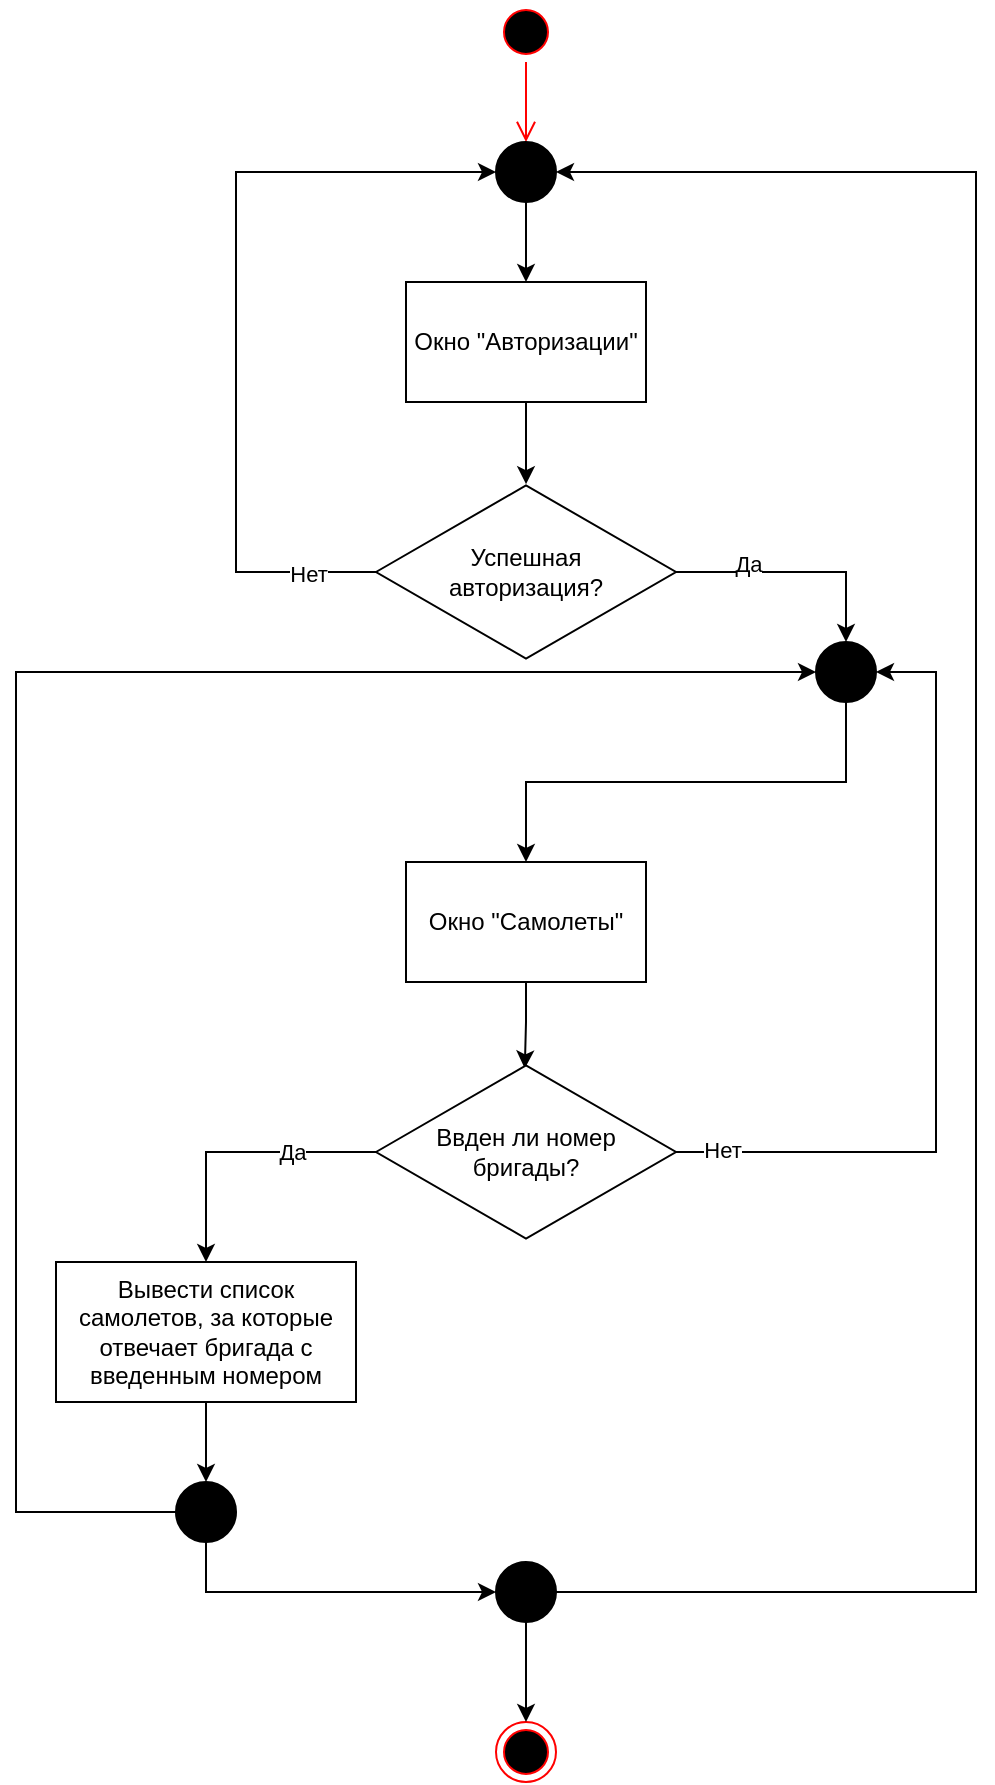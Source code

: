 <mxfile version="22.1.2" type="device" pages="8">
  <diagram name="Бригадир" id="gbYcg71emGCIpF23BY0E">
    <mxGraphModel dx="1050" dy="629" grid="1" gridSize="10" guides="1" tooltips="1" connect="1" arrows="1" fold="1" page="1" pageScale="1" pageWidth="827" pageHeight="1169" math="0" shadow="0">
      <root>
        <mxCell id="0" />
        <mxCell id="1" parent="0" />
        <mxCell id="B1rNJe0j7EwULdUaKIZM-1" value="" style="ellipse;html=1;shape=startState;fillColor=#000000;strokeColor=#ff0000;" parent="1" vertex="1">
          <mxGeometry x="400" y="40" width="30" height="30" as="geometry" />
        </mxCell>
        <mxCell id="B1rNJe0j7EwULdUaKIZM-2" value="" style="edgeStyle=orthogonalEdgeStyle;html=1;verticalAlign=bottom;endArrow=open;endSize=8;strokeColor=#ff0000;rounded=0;entryX=0.5;entryY=0;entryDx=0;entryDy=0;" parent="1" source="B1rNJe0j7EwULdUaKIZM-1" target="N_R28Sh8K6TApdgzgdQJ-3" edge="1">
          <mxGeometry relative="1" as="geometry">
            <mxPoint x="470" y="60" as="targetPoint" />
          </mxGeometry>
        </mxCell>
        <mxCell id="9cxSKpNb0gx41KzYhWDz-2" style="edgeStyle=orthogonalEdgeStyle;rounded=0;orthogonalLoop=1;jettySize=auto;html=1;exitX=0.5;exitY=1;exitDx=0;exitDy=0;entryX=0.496;entryY=0.036;entryDx=0;entryDy=0;entryPerimeter=0;" parent="1" source="KCnsdSnW5oyPsIsuhHRU-5" target="9cxSKpNb0gx41KzYhWDz-3" edge="1">
          <mxGeometry relative="1" as="geometry">
            <mxPoint x="415" y="560" as="targetPoint" />
          </mxGeometry>
        </mxCell>
        <mxCell id="KCnsdSnW5oyPsIsuhHRU-5" value="Окно &quot;Самолеты&quot;" style="rounded=0;whiteSpace=wrap;html=1;" parent="1" vertex="1">
          <mxGeometry x="355" y="470" width="120" height="60" as="geometry" />
        </mxCell>
        <mxCell id="9cxSKpNb0gx41KzYhWDz-7" style="edgeStyle=orthogonalEdgeStyle;rounded=0;orthogonalLoop=1;jettySize=auto;html=1;entryX=1;entryY=0.5;entryDx=0;entryDy=0;" parent="1" source="9cxSKpNb0gx41KzYhWDz-3" target="9cxSKpNb0gx41KzYhWDz-5" edge="1">
          <mxGeometry relative="1" as="geometry">
            <Array as="points">
              <mxPoint x="620" y="615" />
              <mxPoint x="620" y="375" />
            </Array>
          </mxGeometry>
        </mxCell>
        <mxCell id="9cxSKpNb0gx41KzYhWDz-8" value="Нет" style="edgeLabel;html=1;align=center;verticalAlign=middle;resizable=0;points=[];" parent="9cxSKpNb0gx41KzYhWDz-7" vertex="1" connectable="0">
          <mxGeometry x="-0.884" y="1" relative="1" as="geometry">
            <mxPoint as="offset" />
          </mxGeometry>
        </mxCell>
        <mxCell id="9cxSKpNb0gx41KzYhWDz-10" style="edgeStyle=orthogonalEdgeStyle;rounded=0;orthogonalLoop=1;jettySize=auto;html=1;entryX=0.5;entryY=0;entryDx=0;entryDy=0;" parent="1" source="9cxSKpNb0gx41KzYhWDz-3" target="9cxSKpNb0gx41KzYhWDz-9" edge="1">
          <mxGeometry relative="1" as="geometry" />
        </mxCell>
        <mxCell id="9cxSKpNb0gx41KzYhWDz-11" value="Да" style="edgeLabel;html=1;align=center;verticalAlign=middle;resizable=0;points=[];" parent="9cxSKpNb0gx41KzYhWDz-10" vertex="1" connectable="0">
          <mxGeometry x="-0.403" relative="1" as="geometry">
            <mxPoint as="offset" />
          </mxGeometry>
        </mxCell>
        <mxCell id="9cxSKpNb0gx41KzYhWDz-3" value="Ввден ли номер&lt;br&gt;бригады?" style="html=1;whiteSpace=wrap;aspect=fixed;shape=isoRectangle;" parent="1" vertex="1">
          <mxGeometry x="340" y="570" width="150" height="90" as="geometry" />
        </mxCell>
        <mxCell id="9cxSKpNb0gx41KzYhWDz-6" style="edgeStyle=orthogonalEdgeStyle;rounded=0;orthogonalLoop=1;jettySize=auto;html=1;entryX=0.5;entryY=0;entryDx=0;entryDy=0;exitX=0.5;exitY=1;exitDx=0;exitDy=0;" parent="1" source="9cxSKpNb0gx41KzYhWDz-5" target="KCnsdSnW5oyPsIsuhHRU-5" edge="1">
          <mxGeometry relative="1" as="geometry">
            <mxPoint x="580" y="470" as="sourcePoint" />
          </mxGeometry>
        </mxCell>
        <mxCell id="9cxSKpNb0gx41KzYhWDz-5" value="" style="ellipse;fillColor=strokeColor;html=1;" parent="1" vertex="1">
          <mxGeometry x="560" y="360" width="30" height="30" as="geometry" />
        </mxCell>
        <mxCell id="9cxSKpNb0gx41KzYhWDz-15" style="edgeStyle=orthogonalEdgeStyle;rounded=0;orthogonalLoop=1;jettySize=auto;html=1;exitX=0.5;exitY=1;exitDx=0;exitDy=0;entryX=0.5;entryY=0;entryDx=0;entryDy=0;" parent="1" source="9cxSKpNb0gx41KzYhWDz-9" target="9cxSKpNb0gx41KzYhWDz-14" edge="1">
          <mxGeometry relative="1" as="geometry" />
        </mxCell>
        <mxCell id="9cxSKpNb0gx41KzYhWDz-9" value="Вывести список&lt;br&gt;самолетов, за которые отвечает бригада с введенным номером" style="rounded=0;whiteSpace=wrap;html=1;" parent="1" vertex="1">
          <mxGeometry x="180" y="670" width="150" height="70" as="geometry" />
        </mxCell>
        <mxCell id="9cxSKpNb0gx41KzYhWDz-12" value="" style="ellipse;html=1;shape=endState;fillColor=#000000;strokeColor=#ff0000;" parent="1" vertex="1">
          <mxGeometry x="400" y="900" width="30" height="30" as="geometry" />
        </mxCell>
        <mxCell id="9cxSKpNb0gx41KzYhWDz-16" style="edgeStyle=orthogonalEdgeStyle;rounded=0;orthogonalLoop=1;jettySize=auto;html=1;exitX=0;exitY=0.5;exitDx=0;exitDy=0;entryX=0;entryY=0.5;entryDx=0;entryDy=0;" parent="1" source="9cxSKpNb0gx41KzYhWDz-14" target="9cxSKpNb0gx41KzYhWDz-5" edge="1">
          <mxGeometry relative="1" as="geometry">
            <Array as="points">
              <mxPoint x="160" y="795" />
              <mxPoint x="160" y="375" />
            </Array>
          </mxGeometry>
        </mxCell>
        <mxCell id="N_R28Sh8K6TApdgzgdQJ-11" style="edgeStyle=orthogonalEdgeStyle;rounded=0;orthogonalLoop=1;jettySize=auto;html=1;entryX=0;entryY=0.5;entryDx=0;entryDy=0;exitX=0.5;exitY=1;exitDx=0;exitDy=0;" parent="1" source="9cxSKpNb0gx41KzYhWDz-14" target="N_R28Sh8K6TApdgzgdQJ-10" edge="1">
          <mxGeometry relative="1" as="geometry" />
        </mxCell>
        <mxCell id="9cxSKpNb0gx41KzYhWDz-14" value="" style="ellipse;fillColor=strokeColor;html=1;" parent="1" vertex="1">
          <mxGeometry x="240" y="780" width="30" height="30" as="geometry" />
        </mxCell>
        <mxCell id="N_R28Sh8K6TApdgzgdQJ-1" value="Окно &quot;Авторизации&quot;" style="rounded=0;whiteSpace=wrap;html=1;" parent="1" vertex="1">
          <mxGeometry x="355" y="180" width="120" height="60" as="geometry" />
        </mxCell>
        <mxCell id="N_R28Sh8K6TApdgzgdQJ-6" style="edgeStyle=orthogonalEdgeStyle;rounded=0;orthogonalLoop=1;jettySize=auto;html=1;entryX=0;entryY=0.5;entryDx=0;entryDy=0;" parent="1" source="N_R28Sh8K6TApdgzgdQJ-2" target="N_R28Sh8K6TApdgzgdQJ-3" edge="1">
          <mxGeometry relative="1" as="geometry">
            <Array as="points">
              <mxPoint x="270" y="325" />
              <mxPoint x="270" y="125" />
            </Array>
          </mxGeometry>
        </mxCell>
        <mxCell id="N_R28Sh8K6TApdgzgdQJ-7" value="Нет" style="edgeLabel;html=1;align=center;verticalAlign=middle;resizable=0;points=[];" parent="N_R28Sh8K6TApdgzgdQJ-6" vertex="1" connectable="0">
          <mxGeometry x="-0.831" y="1" relative="1" as="geometry">
            <mxPoint as="offset" />
          </mxGeometry>
        </mxCell>
        <mxCell id="N_R28Sh8K6TApdgzgdQJ-8" style="edgeStyle=orthogonalEdgeStyle;rounded=0;orthogonalLoop=1;jettySize=auto;html=1;entryX=0.5;entryY=0;entryDx=0;entryDy=0;" parent="1" source="N_R28Sh8K6TApdgzgdQJ-2" target="9cxSKpNb0gx41KzYhWDz-5" edge="1">
          <mxGeometry relative="1" as="geometry" />
        </mxCell>
        <mxCell id="N_R28Sh8K6TApdgzgdQJ-9" value="Да" style="edgeLabel;html=1;align=center;verticalAlign=middle;resizable=0;points=[];" parent="N_R28Sh8K6TApdgzgdQJ-8" vertex="1" connectable="0">
          <mxGeometry x="-0.397" y="4" relative="1" as="geometry">
            <mxPoint as="offset" />
          </mxGeometry>
        </mxCell>
        <mxCell id="N_R28Sh8K6TApdgzgdQJ-2" value="Успешная&lt;br&gt;авторизация?" style="html=1;whiteSpace=wrap;aspect=fixed;shape=isoRectangle;" parent="1" vertex="1">
          <mxGeometry x="340" y="280" width="150" height="90" as="geometry" />
        </mxCell>
        <mxCell id="N_R28Sh8K6TApdgzgdQJ-4" style="edgeStyle=orthogonalEdgeStyle;rounded=0;orthogonalLoop=1;jettySize=auto;html=1;exitX=0.5;exitY=1;exitDx=0;exitDy=0;entryX=0.5;entryY=0;entryDx=0;entryDy=0;" parent="1" source="N_R28Sh8K6TApdgzgdQJ-3" target="N_R28Sh8K6TApdgzgdQJ-1" edge="1">
          <mxGeometry relative="1" as="geometry" />
        </mxCell>
        <mxCell id="N_R28Sh8K6TApdgzgdQJ-3" value="" style="ellipse;fillColor=strokeColor;html=1;" parent="1" vertex="1">
          <mxGeometry x="400" y="110" width="30" height="30" as="geometry" />
        </mxCell>
        <mxCell id="N_R28Sh8K6TApdgzgdQJ-5" style="edgeStyle=orthogonalEdgeStyle;rounded=0;orthogonalLoop=1;jettySize=auto;html=1;exitX=0.5;exitY=1;exitDx=0;exitDy=0;entryX=0.5;entryY=0.012;entryDx=0;entryDy=0;entryPerimeter=0;" parent="1" source="N_R28Sh8K6TApdgzgdQJ-1" target="N_R28Sh8K6TApdgzgdQJ-2" edge="1">
          <mxGeometry relative="1" as="geometry" />
        </mxCell>
        <mxCell id="N_R28Sh8K6TApdgzgdQJ-12" style="edgeStyle=orthogonalEdgeStyle;rounded=0;orthogonalLoop=1;jettySize=auto;html=1;exitX=0.5;exitY=1;exitDx=0;exitDy=0;entryX=0.5;entryY=0;entryDx=0;entryDy=0;" parent="1" source="N_R28Sh8K6TApdgzgdQJ-10" target="9cxSKpNb0gx41KzYhWDz-12" edge="1">
          <mxGeometry relative="1" as="geometry" />
        </mxCell>
        <mxCell id="N_R28Sh8K6TApdgzgdQJ-13" style="edgeStyle=orthogonalEdgeStyle;rounded=0;orthogonalLoop=1;jettySize=auto;html=1;exitX=1;exitY=0.5;exitDx=0;exitDy=0;entryX=1;entryY=0.5;entryDx=0;entryDy=0;" parent="1" source="N_R28Sh8K6TApdgzgdQJ-10" target="N_R28Sh8K6TApdgzgdQJ-3" edge="1">
          <mxGeometry relative="1" as="geometry">
            <Array as="points">
              <mxPoint x="640" y="835" />
              <mxPoint x="640" y="125" />
            </Array>
          </mxGeometry>
        </mxCell>
        <mxCell id="N_R28Sh8K6TApdgzgdQJ-10" value="" style="ellipse;fillColor=strokeColor;html=1;" parent="1" vertex="1">
          <mxGeometry x="400" y="820" width="30" height="30" as="geometry" />
        </mxCell>
      </root>
    </mxGraphModel>
  </diagram>
  <diagram id="72RkQnTrz2bTKzJ07-hC" name="Бригадир_этап_самолета">
    <mxGraphModel dx="1050" dy="629" grid="1" gridSize="10" guides="1" tooltips="1" connect="1" arrows="1" fold="1" page="1" pageScale="1" pageWidth="827" pageHeight="1169" math="0" shadow="0">
      <root>
        <mxCell id="0" />
        <mxCell id="1" parent="0" />
        <mxCell id="479lsG_VexsCxlOo2ozE-1" value="" style="ellipse;html=1;shape=startState;fillColor=#000000;strokeColor=#ff0000;" vertex="1" parent="1">
          <mxGeometry x="400" y="40" width="30" height="30" as="geometry" />
        </mxCell>
        <mxCell id="479lsG_VexsCxlOo2ozE-2" value="" style="edgeStyle=orthogonalEdgeStyle;html=1;verticalAlign=bottom;endArrow=open;endSize=8;strokeColor=#ff0000;rounded=0;entryX=0.5;entryY=0;entryDx=0;entryDy=0;" edge="1" parent="1" source="479lsG_VexsCxlOo2ozE-1" target="479lsG_VexsCxlOo2ozE-25">
          <mxGeometry relative="1" as="geometry">
            <mxPoint x="470" y="60" as="targetPoint" />
          </mxGeometry>
        </mxCell>
        <mxCell id="479lsG_VexsCxlOo2ozE-3" style="edgeStyle=orthogonalEdgeStyle;rounded=0;orthogonalLoop=1;jettySize=auto;html=1;exitX=0.5;exitY=1;exitDx=0;exitDy=0;entryX=0.496;entryY=0.036;entryDx=0;entryDy=0;entryPerimeter=0;" edge="1" parent="1" source="479lsG_VexsCxlOo2ozE-4" target="479lsG_VexsCxlOo2ozE-9">
          <mxGeometry relative="1" as="geometry">
            <mxPoint x="415" y="560" as="targetPoint" />
          </mxGeometry>
        </mxCell>
        <mxCell id="479lsG_VexsCxlOo2ozE-4" value="Окно &quot;Самолеты&quot;" style="rounded=0;whiteSpace=wrap;html=1;" vertex="1" parent="1">
          <mxGeometry x="355" y="470" width="120" height="60" as="geometry" />
        </mxCell>
        <mxCell id="479lsG_VexsCxlOo2ozE-5" style="edgeStyle=orthogonalEdgeStyle;rounded=0;orthogonalLoop=1;jettySize=auto;html=1;entryX=1;entryY=0.5;entryDx=0;entryDy=0;" edge="1" parent="1" target="479lsG_VexsCxlOo2ozE-11">
          <mxGeometry relative="1" as="geometry">
            <Array as="points">
              <mxPoint x="620" y="625" />
              <mxPoint x="620" y="375" />
            </Array>
            <mxPoint x="510" y="625" as="sourcePoint" />
          </mxGeometry>
        </mxCell>
        <mxCell id="479lsG_VexsCxlOo2ozE-6" value="Нет" style="edgeLabel;html=1;align=center;verticalAlign=middle;resizable=0;points=[];" vertex="1" connectable="0" parent="479lsG_VexsCxlOo2ozE-5">
          <mxGeometry x="-0.884" y="1" relative="1" as="geometry">
            <mxPoint as="offset" />
          </mxGeometry>
        </mxCell>
        <mxCell id="479lsG_VexsCxlOo2ozE-7" style="edgeStyle=orthogonalEdgeStyle;rounded=0;orthogonalLoop=1;jettySize=auto;html=1;entryX=0.5;entryY=0;entryDx=0;entryDy=0;" edge="1" parent="1" source="479lsG_VexsCxlOo2ozE-9" target="479lsG_VexsCxlOo2ozE-13">
          <mxGeometry relative="1" as="geometry">
            <Array as="points">
              <mxPoint x="255" y="625" />
            </Array>
          </mxGeometry>
        </mxCell>
        <mxCell id="479lsG_VexsCxlOo2ozE-8" value="Да" style="edgeLabel;html=1;align=center;verticalAlign=middle;resizable=0;points=[];" vertex="1" connectable="0" parent="479lsG_VexsCxlOo2ozE-7">
          <mxGeometry x="-0.403" relative="1" as="geometry">
            <mxPoint as="offset" />
          </mxGeometry>
        </mxCell>
        <mxCell id="479lsG_VexsCxlOo2ozE-9" value="Выбран ли этап&lt;br&gt;подготовки самолета?" style="html=1;whiteSpace=wrap;aspect=fixed;shape=isoRectangle;" vertex="1" parent="1">
          <mxGeometry x="323.34" y="570" width="183.33" height="110" as="geometry" />
        </mxCell>
        <mxCell id="479lsG_VexsCxlOo2ozE-10" style="edgeStyle=orthogonalEdgeStyle;rounded=0;orthogonalLoop=1;jettySize=auto;html=1;entryX=0.5;entryY=0;entryDx=0;entryDy=0;exitX=0.5;exitY=1;exitDx=0;exitDy=0;" edge="1" parent="1" source="479lsG_VexsCxlOo2ozE-11" target="479lsG_VexsCxlOo2ozE-4">
          <mxGeometry relative="1" as="geometry">
            <mxPoint x="580" y="470" as="sourcePoint" />
          </mxGeometry>
        </mxCell>
        <mxCell id="479lsG_VexsCxlOo2ozE-11" value="" style="ellipse;fillColor=strokeColor;html=1;" vertex="1" parent="1">
          <mxGeometry x="560" y="360" width="30" height="30" as="geometry" />
        </mxCell>
        <mxCell id="479lsG_VexsCxlOo2ozE-12" style="edgeStyle=orthogonalEdgeStyle;rounded=0;orthogonalLoop=1;jettySize=auto;html=1;exitX=0.5;exitY=1;exitDx=0;exitDy=0;entryX=0.5;entryY=0;entryDx=0;entryDy=0;" edge="1" parent="1" source="479lsG_VexsCxlOo2ozE-13" target="479lsG_VexsCxlOo2ozE-17">
          <mxGeometry relative="1" as="geometry" />
        </mxCell>
        <mxCell id="479lsG_VexsCxlOo2ozE-13" value="Изменить этап подготовки самолета" style="rounded=0;whiteSpace=wrap;html=1;" vertex="1" parent="1">
          <mxGeometry x="180" y="670" width="150" height="70" as="geometry" />
        </mxCell>
        <mxCell id="479lsG_VexsCxlOo2ozE-14" value="" style="ellipse;html=1;shape=endState;fillColor=#000000;strokeColor=#ff0000;" vertex="1" parent="1">
          <mxGeometry x="400" y="900" width="30" height="30" as="geometry" />
        </mxCell>
        <mxCell id="479lsG_VexsCxlOo2ozE-15" style="edgeStyle=orthogonalEdgeStyle;rounded=0;orthogonalLoop=1;jettySize=auto;html=1;exitX=0;exitY=0.5;exitDx=0;exitDy=0;entryX=0;entryY=0.5;entryDx=0;entryDy=0;" edge="1" parent="1" source="479lsG_VexsCxlOo2ozE-17" target="479lsG_VexsCxlOo2ozE-11">
          <mxGeometry relative="1" as="geometry">
            <Array as="points">
              <mxPoint x="160" y="795" />
              <mxPoint x="160" y="375" />
            </Array>
          </mxGeometry>
        </mxCell>
        <mxCell id="479lsG_VexsCxlOo2ozE-16" style="edgeStyle=orthogonalEdgeStyle;rounded=0;orthogonalLoop=1;jettySize=auto;html=1;entryX=0;entryY=0.5;entryDx=0;entryDy=0;exitX=0.5;exitY=1;exitDx=0;exitDy=0;" edge="1" parent="1" source="479lsG_VexsCxlOo2ozE-17" target="479lsG_VexsCxlOo2ozE-29">
          <mxGeometry relative="1" as="geometry" />
        </mxCell>
        <mxCell id="479lsG_VexsCxlOo2ozE-17" value="" style="ellipse;fillColor=strokeColor;html=1;" vertex="1" parent="1">
          <mxGeometry x="240" y="780" width="30" height="30" as="geometry" />
        </mxCell>
        <mxCell id="479lsG_VexsCxlOo2ozE-18" value="Окно &quot;Авторизации&quot;" style="rounded=0;whiteSpace=wrap;html=1;" vertex="1" parent="1">
          <mxGeometry x="355" y="180" width="120" height="60" as="geometry" />
        </mxCell>
        <mxCell id="479lsG_VexsCxlOo2ozE-19" style="edgeStyle=orthogonalEdgeStyle;rounded=0;orthogonalLoop=1;jettySize=auto;html=1;entryX=0;entryY=0.5;entryDx=0;entryDy=0;" edge="1" parent="1" source="479lsG_VexsCxlOo2ozE-23" target="479lsG_VexsCxlOo2ozE-25">
          <mxGeometry relative="1" as="geometry">
            <Array as="points">
              <mxPoint x="270" y="325" />
              <mxPoint x="270" y="125" />
            </Array>
          </mxGeometry>
        </mxCell>
        <mxCell id="479lsG_VexsCxlOo2ozE-20" value="Нет" style="edgeLabel;html=1;align=center;verticalAlign=middle;resizable=0;points=[];" vertex="1" connectable="0" parent="479lsG_VexsCxlOo2ozE-19">
          <mxGeometry x="-0.831" y="1" relative="1" as="geometry">
            <mxPoint as="offset" />
          </mxGeometry>
        </mxCell>
        <mxCell id="479lsG_VexsCxlOo2ozE-21" style="edgeStyle=orthogonalEdgeStyle;rounded=0;orthogonalLoop=1;jettySize=auto;html=1;entryX=0.5;entryY=0;entryDx=0;entryDy=0;" edge="1" parent="1" source="479lsG_VexsCxlOo2ozE-23" target="479lsG_VexsCxlOo2ozE-11">
          <mxGeometry relative="1" as="geometry" />
        </mxCell>
        <mxCell id="479lsG_VexsCxlOo2ozE-22" value="Да" style="edgeLabel;html=1;align=center;verticalAlign=middle;resizable=0;points=[];" vertex="1" connectable="0" parent="479lsG_VexsCxlOo2ozE-21">
          <mxGeometry x="-0.397" y="4" relative="1" as="geometry">
            <mxPoint as="offset" />
          </mxGeometry>
        </mxCell>
        <mxCell id="479lsG_VexsCxlOo2ozE-23" value="Успешная&lt;br&gt;авторизация?" style="html=1;whiteSpace=wrap;aspect=fixed;shape=isoRectangle;" vertex="1" parent="1">
          <mxGeometry x="340" y="280" width="150" height="90" as="geometry" />
        </mxCell>
        <mxCell id="479lsG_VexsCxlOo2ozE-24" style="edgeStyle=orthogonalEdgeStyle;rounded=0;orthogonalLoop=1;jettySize=auto;html=1;exitX=0.5;exitY=1;exitDx=0;exitDy=0;entryX=0.5;entryY=0;entryDx=0;entryDy=0;" edge="1" parent="1" source="479lsG_VexsCxlOo2ozE-25" target="479lsG_VexsCxlOo2ozE-18">
          <mxGeometry relative="1" as="geometry" />
        </mxCell>
        <mxCell id="479lsG_VexsCxlOo2ozE-25" value="" style="ellipse;fillColor=strokeColor;html=1;" vertex="1" parent="1">
          <mxGeometry x="400" y="110" width="30" height="30" as="geometry" />
        </mxCell>
        <mxCell id="479lsG_VexsCxlOo2ozE-26" style="edgeStyle=orthogonalEdgeStyle;rounded=0;orthogonalLoop=1;jettySize=auto;html=1;exitX=0.5;exitY=1;exitDx=0;exitDy=0;entryX=0.5;entryY=0.012;entryDx=0;entryDy=0;entryPerimeter=0;" edge="1" parent="1" source="479lsG_VexsCxlOo2ozE-18" target="479lsG_VexsCxlOo2ozE-23">
          <mxGeometry relative="1" as="geometry" />
        </mxCell>
        <mxCell id="479lsG_VexsCxlOo2ozE-27" style="edgeStyle=orthogonalEdgeStyle;rounded=0;orthogonalLoop=1;jettySize=auto;html=1;exitX=0.5;exitY=1;exitDx=0;exitDy=0;entryX=0.5;entryY=0;entryDx=0;entryDy=0;" edge="1" parent="1" source="479lsG_VexsCxlOo2ozE-29" target="479lsG_VexsCxlOo2ozE-14">
          <mxGeometry relative="1" as="geometry" />
        </mxCell>
        <mxCell id="479lsG_VexsCxlOo2ozE-28" style="edgeStyle=orthogonalEdgeStyle;rounded=0;orthogonalLoop=1;jettySize=auto;html=1;exitX=1;exitY=0.5;exitDx=0;exitDy=0;entryX=1;entryY=0.5;entryDx=0;entryDy=0;" edge="1" parent="1" source="479lsG_VexsCxlOo2ozE-29" target="479lsG_VexsCxlOo2ozE-25">
          <mxGeometry relative="1" as="geometry">
            <Array as="points">
              <mxPoint x="640" y="835" />
              <mxPoint x="640" y="125" />
            </Array>
          </mxGeometry>
        </mxCell>
        <mxCell id="479lsG_VexsCxlOo2ozE-29" value="" style="ellipse;fillColor=strokeColor;html=1;" vertex="1" parent="1">
          <mxGeometry x="400" y="820" width="30" height="30" as="geometry" />
        </mxCell>
      </root>
    </mxGraphModel>
  </diagram>
  <diagram id="pd-pZejhvvZ9CDTad3Lr" name="Пассажир">
    <mxGraphModel dx="1050" dy="629" grid="1" gridSize="10" guides="1" tooltips="1" connect="1" arrows="1" fold="1" page="1" pageScale="1" pageWidth="827" pageHeight="1169" math="0" shadow="0">
      <root>
        <mxCell id="0" />
        <mxCell id="1" parent="0" />
        <mxCell id="PE2QOpaRMTZjOi-E2ZGa-1" value="" style="ellipse;html=1;shape=startState;fillColor=#000000;strokeColor=#ff0000;" parent="1" vertex="1">
          <mxGeometry x="400" y="40" width="30" height="30" as="geometry" />
        </mxCell>
        <mxCell id="PE2QOpaRMTZjOi-E2ZGa-2" value="" style="edgeStyle=orthogonalEdgeStyle;html=1;verticalAlign=bottom;endArrow=open;endSize=8;strokeColor=#ff0000;rounded=0;entryX=0.5;entryY=0;entryDx=0;entryDy=0;" parent="1" source="PE2QOpaRMTZjOi-E2ZGa-1" target="sNiuuJMChwWcqevHdOQe-9" edge="1">
          <mxGeometry relative="1" as="geometry">
            <mxPoint x="414" y="100" as="targetPoint" />
          </mxGeometry>
        </mxCell>
        <mxCell id="PE2QOpaRMTZjOi-E2ZGa-14" style="edgeStyle=orthogonalEdgeStyle;rounded=0;orthogonalLoop=1;jettySize=auto;html=1;exitX=0.5;exitY=1;exitDx=0;exitDy=0;entryX=0.5;entryY=0;entryDx=0;entryDy=0;" parent="1" source="PE2QOpaRMTZjOi-E2ZGa-3" target="PE2QOpaRMTZjOi-E2ZGa-13" edge="1">
          <mxGeometry relative="1" as="geometry" />
        </mxCell>
        <mxCell id="PE2QOpaRMTZjOi-E2ZGa-3" value="Окно &quot;Пассажира&quot;" style="rounded=0;whiteSpace=wrap;html=1;" parent="1" vertex="1">
          <mxGeometry x="355" y="410" width="120" height="60" as="geometry" />
        </mxCell>
        <mxCell id="PE2QOpaRMTZjOi-E2ZGa-21" style="edgeStyle=orthogonalEdgeStyle;rounded=0;orthogonalLoop=1;jettySize=auto;html=1;entryX=0.5;entryY=1;entryDx=0;entryDy=0;" parent="1" source="PE2QOpaRMTZjOi-E2ZGa-6" target="PE2QOpaRMTZjOi-E2ZGa-13" edge="1">
          <mxGeometry relative="1" as="geometry" />
        </mxCell>
        <mxCell id="PE2QOpaRMTZjOi-E2ZGa-22" value="Нет" style="edgeLabel;html=1;align=center;verticalAlign=middle;resizable=0;points=[];" parent="PE2QOpaRMTZjOi-E2ZGa-21" vertex="1" connectable="0">
          <mxGeometry x="-0.709" relative="1" as="geometry">
            <mxPoint as="offset" />
          </mxGeometry>
        </mxCell>
        <mxCell id="PE2QOpaRMTZjOi-E2ZGa-23" style="edgeStyle=orthogonalEdgeStyle;rounded=0;orthogonalLoop=1;jettySize=auto;html=1;entryX=0.5;entryY=0;entryDx=0;entryDy=0;" parent="1" source="PE2QOpaRMTZjOi-E2ZGa-6" target="PE2QOpaRMTZjOi-E2ZGa-10" edge="1">
          <mxGeometry relative="1" as="geometry">
            <mxPoint x="100" y="770" as="targetPoint" />
          </mxGeometry>
        </mxCell>
        <mxCell id="PE2QOpaRMTZjOi-E2ZGa-24" value="Да" style="edgeLabel;html=1;align=center;verticalAlign=middle;resizable=0;points=[];" parent="PE2QOpaRMTZjOi-E2ZGa-23" vertex="1" connectable="0">
          <mxGeometry x="-0.497" y="-2" relative="1" as="geometry">
            <mxPoint as="offset" />
          </mxGeometry>
        </mxCell>
        <mxCell id="PE2QOpaRMTZjOi-E2ZGa-6" value="Введены ли&lt;br&gt;паспортные данные" style="html=1;whiteSpace=wrap;aspect=fixed;shape=isoRectangle;" parent="1" vertex="1">
          <mxGeometry x="166.66" y="660" width="166.67" height="100" as="geometry" />
        </mxCell>
        <mxCell id="PE2QOpaRMTZjOi-E2ZGa-28" style="edgeStyle=orthogonalEdgeStyle;rounded=0;orthogonalLoop=1;jettySize=auto;html=1;exitX=0.5;exitY=1;exitDx=0;exitDy=0;entryX=0.5;entryY=0;entryDx=0;entryDy=0;" parent="1" source="PE2QOpaRMTZjOi-E2ZGa-10" target="PE2QOpaRMTZjOi-E2ZGa-27" edge="1">
          <mxGeometry relative="1" as="geometry">
            <mxPoint x="100" y="830" as="sourcePoint" />
          </mxGeometry>
        </mxCell>
        <mxCell id="PE2QOpaRMTZjOi-E2ZGa-10" value="Вывести билеты,&lt;br&gt;купленные пассажиром" style="rounded=0;whiteSpace=wrap;html=1;" parent="1" vertex="1">
          <mxGeometry x="40" y="760" width="120" height="60" as="geometry" />
        </mxCell>
        <mxCell id="PE2QOpaRMTZjOi-E2ZGa-16" style="edgeStyle=orthogonalEdgeStyle;rounded=0;orthogonalLoop=1;jettySize=auto;html=1;exitX=1;exitY=0.5;exitDx=0;exitDy=0;entryX=0.5;entryY=0;entryDx=0;entryDy=0;" parent="1" source="PE2QOpaRMTZjOi-E2ZGa-13" target="PE2QOpaRMTZjOi-E2ZGa-15" edge="1">
          <mxGeometry relative="1" as="geometry" />
        </mxCell>
        <mxCell id="PE2QOpaRMTZjOi-E2ZGa-18" style="edgeStyle=orthogonalEdgeStyle;rounded=0;orthogonalLoop=1;jettySize=auto;html=1;exitX=0;exitY=0.5;exitDx=0;exitDy=0;entryX=0.5;entryY=0;entryDx=0;entryDy=0;" parent="1" source="PE2QOpaRMTZjOi-E2ZGa-13" target="PE2QOpaRMTZjOi-E2ZGa-17" edge="1">
          <mxGeometry relative="1" as="geometry" />
        </mxCell>
        <mxCell id="PE2QOpaRMTZjOi-E2ZGa-13" value="" style="ellipse;fillColor=strokeColor;html=1;" parent="1" vertex="1">
          <mxGeometry x="400" y="510" width="30" height="30" as="geometry" />
        </mxCell>
        <mxCell id="PE2QOpaRMTZjOi-E2ZGa-29" style="edgeStyle=orthogonalEdgeStyle;rounded=0;orthogonalLoop=1;jettySize=auto;html=1;exitX=0.5;exitY=1;exitDx=0;exitDy=0;entryX=0.5;entryY=0;entryDx=0;entryDy=0;" parent="1" source="PE2QOpaRMTZjOi-E2ZGa-15" target="PE2QOpaRMTZjOi-E2ZGa-27" edge="1">
          <mxGeometry relative="1" as="geometry">
            <Array as="points">
              <mxPoint x="580" y="860" />
              <mxPoint x="414" y="860" />
            </Array>
          </mxGeometry>
        </mxCell>
        <mxCell id="PE2QOpaRMTZjOi-E2ZGa-15" value="Выбрать рейс и&lt;br&gt;купить билет" style="rounded=0;whiteSpace=wrap;html=1;" parent="1" vertex="1">
          <mxGeometry x="520" y="570" width="120" height="60" as="geometry" />
        </mxCell>
        <mxCell id="PE2QOpaRMTZjOi-E2ZGa-17" value="Просмотреть купленные билеты" style="rounded=0;whiteSpace=wrap;html=1;" parent="1" vertex="1">
          <mxGeometry x="190" y="570" width="120" height="60" as="geometry" />
        </mxCell>
        <mxCell id="PE2QOpaRMTZjOi-E2ZGa-26" style="edgeStyle=orthogonalEdgeStyle;rounded=0;orthogonalLoop=1;jettySize=auto;html=1;exitX=0.5;exitY=1;exitDx=0;exitDy=0;entryX=0.5;entryY=0.004;entryDx=0;entryDy=0;entryPerimeter=0;" parent="1" source="PE2QOpaRMTZjOi-E2ZGa-17" target="PE2QOpaRMTZjOi-E2ZGa-6" edge="1">
          <mxGeometry relative="1" as="geometry" />
        </mxCell>
        <mxCell id="PE2QOpaRMTZjOi-E2ZGa-30" style="edgeStyle=orthogonalEdgeStyle;rounded=0;orthogonalLoop=1;jettySize=auto;html=1;exitX=1;exitY=0.5;exitDx=0;exitDy=0;entryX=1;entryY=0;entryDx=0;entryDy=0;" parent="1" source="PE2QOpaRMTZjOi-E2ZGa-27" target="PE2QOpaRMTZjOi-E2ZGa-13" edge="1">
          <mxGeometry relative="1" as="geometry">
            <Array as="points">
              <mxPoint x="660" y="915" />
              <mxPoint x="660" y="514" />
            </Array>
          </mxGeometry>
        </mxCell>
        <mxCell id="PE2QOpaRMTZjOi-E2ZGa-32" style="edgeStyle=orthogonalEdgeStyle;rounded=0;orthogonalLoop=1;jettySize=auto;html=1;exitX=0.5;exitY=1;exitDx=0;exitDy=0;entryX=0;entryY=0.5;entryDx=0;entryDy=0;" parent="1" source="PE2QOpaRMTZjOi-E2ZGa-27" target="PE2QOpaRMTZjOi-E2ZGa-31" edge="1">
          <mxGeometry relative="1" as="geometry" />
        </mxCell>
        <mxCell id="sNiuuJMChwWcqevHdOQe-11" style="edgeStyle=orthogonalEdgeStyle;rounded=0;orthogonalLoop=1;jettySize=auto;html=1;exitX=1;exitY=0.5;exitDx=0;exitDy=0;entryX=1;entryY=0.5;entryDx=0;entryDy=0;" parent="1" source="PE2QOpaRMTZjOi-E2ZGa-27" target="sNiuuJMChwWcqevHdOQe-9" edge="1">
          <mxGeometry relative="1" as="geometry">
            <Array as="points">
              <mxPoint x="660" y="915" />
              <mxPoint x="660" y="105" />
            </Array>
          </mxGeometry>
        </mxCell>
        <mxCell id="PE2QOpaRMTZjOi-E2ZGa-27" value="" style="ellipse;fillColor=strokeColor;html=1;" parent="1" vertex="1">
          <mxGeometry x="399" y="900" width="30" height="30" as="geometry" />
        </mxCell>
        <mxCell id="PE2QOpaRMTZjOi-E2ZGa-31" value="" style="ellipse;html=1;shape=endState;fillColor=#000000;strokeColor=#ff0000;direction=south;" parent="1" vertex="1">
          <mxGeometry x="399" y="970" width="30" height="30" as="geometry" />
        </mxCell>
        <mxCell id="sNiuuJMChwWcqevHdOQe-2" value="Окно &quot;Авторизации&quot;" style="rounded=0;whiteSpace=wrap;html=1;" parent="1" vertex="1">
          <mxGeometry x="355" y="160" width="120" height="60" as="geometry" />
        </mxCell>
        <mxCell id="sNiuuJMChwWcqevHdOQe-3" style="edgeStyle=orthogonalEdgeStyle;rounded=0;orthogonalLoop=1;jettySize=auto;html=1;entryX=0;entryY=0.5;entryDx=0;entryDy=0;" parent="1" source="sNiuuJMChwWcqevHdOQe-7" target="sNiuuJMChwWcqevHdOQe-9" edge="1">
          <mxGeometry relative="1" as="geometry">
            <Array as="points">
              <mxPoint x="270" y="305" />
              <mxPoint x="270" y="105" />
            </Array>
          </mxGeometry>
        </mxCell>
        <mxCell id="sNiuuJMChwWcqevHdOQe-4" value="Нет" style="edgeLabel;html=1;align=center;verticalAlign=middle;resizable=0;points=[];" parent="sNiuuJMChwWcqevHdOQe-3" vertex="1" connectable="0">
          <mxGeometry x="-0.831" y="1" relative="1" as="geometry">
            <mxPoint as="offset" />
          </mxGeometry>
        </mxCell>
        <mxCell id="sNiuuJMChwWcqevHdOQe-5" style="edgeStyle=orthogonalEdgeStyle;rounded=0;orthogonalLoop=1;jettySize=auto;html=1;entryX=0.5;entryY=0;entryDx=0;entryDy=0;" parent="1" source="sNiuuJMChwWcqevHdOQe-7" target="PE2QOpaRMTZjOi-E2ZGa-3" edge="1">
          <mxGeometry relative="1" as="geometry">
            <mxPoint x="985" y="240" as="targetPoint" />
          </mxGeometry>
        </mxCell>
        <mxCell id="sNiuuJMChwWcqevHdOQe-6" value="Да" style="edgeLabel;html=1;align=center;verticalAlign=middle;resizable=0;points=[];" parent="sNiuuJMChwWcqevHdOQe-5" vertex="1" connectable="0">
          <mxGeometry x="-0.397" y="4" relative="1" as="geometry">
            <mxPoint as="offset" />
          </mxGeometry>
        </mxCell>
        <mxCell id="sNiuuJMChwWcqevHdOQe-7" value="Успешная&lt;br&gt;авторизация?" style="html=1;whiteSpace=wrap;aspect=fixed;shape=isoRectangle;" parent="1" vertex="1">
          <mxGeometry x="340" y="260" width="150" height="90" as="geometry" />
        </mxCell>
        <mxCell id="sNiuuJMChwWcqevHdOQe-8" style="edgeStyle=orthogonalEdgeStyle;rounded=0;orthogonalLoop=1;jettySize=auto;html=1;exitX=0.5;exitY=1;exitDx=0;exitDy=0;entryX=0.5;entryY=0;entryDx=0;entryDy=0;" parent="1" source="sNiuuJMChwWcqevHdOQe-9" target="sNiuuJMChwWcqevHdOQe-2" edge="1">
          <mxGeometry relative="1" as="geometry" />
        </mxCell>
        <mxCell id="sNiuuJMChwWcqevHdOQe-9" value="" style="ellipse;fillColor=strokeColor;html=1;" parent="1" vertex="1">
          <mxGeometry x="400" y="90" width="30" height="30" as="geometry" />
        </mxCell>
        <mxCell id="sNiuuJMChwWcqevHdOQe-10" style="edgeStyle=orthogonalEdgeStyle;rounded=0;orthogonalLoop=1;jettySize=auto;html=1;exitX=0.5;exitY=1;exitDx=0;exitDy=0;entryX=0.5;entryY=0.012;entryDx=0;entryDy=0;entryPerimeter=0;" parent="1" source="sNiuuJMChwWcqevHdOQe-2" target="sNiuuJMChwWcqevHdOQe-7" edge="1">
          <mxGeometry relative="1" as="geometry" />
        </mxCell>
      </root>
    </mxGraphModel>
  </diagram>
  <diagram id="hzwR2oMl5jkMl-l0Z_36" name="Администратор_прсм_изм_билетов">
    <mxGraphModel dx="1235" dy="740" grid="1" gridSize="10" guides="1" tooltips="1" connect="1" arrows="1" fold="1" page="1" pageScale="1" pageWidth="827" pageHeight="1169" math="0" shadow="0">
      <root>
        <mxCell id="0" />
        <mxCell id="1" parent="0" />
        <mxCell id="MElDmwyiSrcS6Xdwy7wr-1" value="" style="ellipse;html=1;shape=startState;fillColor=#000000;strokeColor=#ff0000;" parent="1" vertex="1">
          <mxGeometry x="400" y="80" width="30" height="30" as="geometry" />
        </mxCell>
        <mxCell id="MElDmwyiSrcS6Xdwy7wr-2" value="" style="edgeStyle=orthogonalEdgeStyle;html=1;verticalAlign=bottom;endArrow=open;endSize=8;strokeColor=#ff0000;rounded=0;entryX=0.5;entryY=0;entryDx=0;entryDy=0;" parent="1" source="MElDmwyiSrcS6Xdwy7wr-1" target="1giqqpGWqEByAlyRwbZW-8" edge="1">
          <mxGeometry relative="1" as="geometry">
            <mxPoint x="415" y="170" as="targetPoint" />
          </mxGeometry>
        </mxCell>
        <mxCell id="gTQ-DkoR6k-G5l0n4RiA-3" style="edgeStyle=orthogonalEdgeStyle;rounded=0;orthogonalLoop=1;jettySize=auto;html=1;exitX=0.5;exitY=1;exitDx=0;exitDy=0;entryX=0.5;entryY=0;entryDx=0;entryDy=0;" edge="1" parent="1" source="MElDmwyiSrcS6Xdwy7wr-3" target="gTQ-DkoR6k-G5l0n4RiA-2">
          <mxGeometry relative="1" as="geometry" />
        </mxCell>
        <mxCell id="MElDmwyiSrcS6Xdwy7wr-3" value="Окно &quot;Администратор&quot;" style="rounded=0;whiteSpace=wrap;html=1;" parent="1" vertex="1">
          <mxGeometry x="355" y="450" width="120" height="60" as="geometry" />
        </mxCell>
        <mxCell id="AHnrT0G5vSEbp0Ut_6_a-3" style="edgeStyle=orthogonalEdgeStyle;rounded=0;orthogonalLoop=1;jettySize=auto;html=1;exitX=0.5;exitY=1;exitDx=0;exitDy=0;entryX=0.5;entryY=0;entryDx=0;entryDy=0;" parent="1" source="MElDmwyiSrcS6Xdwy7wr-6" target="MElDmwyiSrcS6Xdwy7wr-85" edge="1">
          <mxGeometry relative="1" as="geometry">
            <Array as="points">
              <mxPoint x="414" y="720" />
              <mxPoint x="270" y="720" />
            </Array>
          </mxGeometry>
        </mxCell>
        <mxCell id="MElDmwyiSrcS6Xdwy7wr-6" value="&quot;Список всех билетов&quot;" style="rounded=0;whiteSpace=wrap;html=1;" parent="1" vertex="1">
          <mxGeometry x="355" y="650" width="120" height="60" as="geometry" />
        </mxCell>
        <mxCell id="MElDmwyiSrcS6Xdwy7wr-10" value="Найти билет по паспорту" style="rounded=0;whiteSpace=wrap;html=1;" parent="1" vertex="1">
          <mxGeometry x="410" y="762.5" width="120" height="60" as="geometry" />
        </mxCell>
        <mxCell id="MElDmwyiSrcS6Xdwy7wr-11" value="Найти билет по пассажиру" style="rounded=0;whiteSpace=wrap;html=1;" parent="1" vertex="1">
          <mxGeometry x="550" y="762.5" width="120" height="60" as="geometry" />
        </mxCell>
        <mxCell id="MElDmwyiSrcS6Xdwy7wr-13" value="" style="html=1;points=[];perimeter=orthogonalPerimeter;fillColor=strokeColor;rotation=90;" parent="1" vertex="1">
          <mxGeometry x="537.5" y="610" width="5" height="255" as="geometry" />
        </mxCell>
        <mxCell id="MElDmwyiSrcS6Xdwy7wr-14" style="edgeStyle=orthogonalEdgeStyle;rounded=0;orthogonalLoop=1;jettySize=auto;html=1;exitX=0.5;exitY=1;exitDx=0;exitDy=0;entryX=0.62;entryY=0.504;entryDx=0;entryDy=0;entryPerimeter=0;" parent="1" source="MElDmwyiSrcS6Xdwy7wr-6" target="MElDmwyiSrcS6Xdwy7wr-13" edge="1">
          <mxGeometry relative="1" as="geometry">
            <mxPoint x="504" y="730" as="sourcePoint" />
            <Array as="points">
              <mxPoint x="414" y="720" />
              <mxPoint x="539" y="720" />
            </Array>
          </mxGeometry>
        </mxCell>
        <mxCell id="MElDmwyiSrcS6Xdwy7wr-16" value="" style="endArrow=classic;html=1;rounded=0;entryX=0.5;entryY=0;entryDx=0;entryDy=0;" parent="1" target="MElDmwyiSrcS6Xdwy7wr-10" edge="1">
          <mxGeometry width="50" height="50" relative="1" as="geometry">
            <mxPoint x="470" y="741.5" as="sourcePoint" />
            <mxPoint x="640" y="792.5" as="targetPoint" />
          </mxGeometry>
        </mxCell>
        <mxCell id="MElDmwyiSrcS6Xdwy7wr-17" value="" style="endArrow=classic;html=1;rounded=0;entryX=0.5;entryY=0;entryDx=0;entryDy=0;" parent="1" target="MElDmwyiSrcS6Xdwy7wr-11" edge="1">
          <mxGeometry width="50" height="50" relative="1" as="geometry">
            <mxPoint x="610" y="742.5" as="sourcePoint" />
            <mxPoint x="480" y="772.5" as="targetPoint" />
          </mxGeometry>
        </mxCell>
        <mxCell id="MElDmwyiSrcS6Xdwy7wr-18" value="" style="html=1;points=[];perimeter=orthogonalPerimeter;fillColor=strokeColor;rotation=90;" parent="1" vertex="1">
          <mxGeometry x="537.5" y="722.5" width="5" height="255" as="geometry" />
        </mxCell>
        <mxCell id="MElDmwyiSrcS6Xdwy7wr-19" style="edgeStyle=orthogonalEdgeStyle;rounded=0;orthogonalLoop=1;jettySize=auto;html=1;exitX=0.5;exitY=1;exitDx=0;exitDy=0;entryX=0.517;entryY=0.772;entryDx=0;entryDy=0;entryPerimeter=0;" parent="1" source="MElDmwyiSrcS6Xdwy7wr-10" target="MElDmwyiSrcS6Xdwy7wr-18" edge="1">
          <mxGeometry relative="1" as="geometry" />
        </mxCell>
        <mxCell id="MElDmwyiSrcS6Xdwy7wr-20" style="edgeStyle=orthogonalEdgeStyle;rounded=0;orthogonalLoop=1;jettySize=auto;html=1;exitX=0.5;exitY=1;exitDx=0;exitDy=0;entryX=0.407;entryY=0.225;entryDx=0;entryDy=0;entryPerimeter=0;" parent="1" source="MElDmwyiSrcS6Xdwy7wr-11" target="MElDmwyiSrcS6Xdwy7wr-18" edge="1">
          <mxGeometry relative="1" as="geometry" />
        </mxCell>
        <mxCell id="MElDmwyiSrcS6Xdwy7wr-73" style="edgeStyle=orthogonalEdgeStyle;rounded=0;orthogonalLoop=1;jettySize=auto;html=1;exitX=0.5;exitY=1;exitDx=0;exitDy=0;entryX=0.5;entryY=0;entryDx=0;entryDy=0;" parent="1" source="MElDmwyiSrcS6Xdwy7wr-25" edge="1" target="gTQ-DkoR6k-G5l0n4RiA-8">
          <mxGeometry relative="1" as="geometry">
            <mxPoint x="732.24" y="957.5" as="targetPoint" />
            <Array as="points">
              <mxPoint x="390" y="1050" />
              <mxPoint x="414" y="1050" />
            </Array>
          </mxGeometry>
        </mxCell>
        <mxCell id="MElDmwyiSrcS6Xdwy7wr-25" value="Вывести билеты найденного пассажира" style="rounded=0;whiteSpace=wrap;html=1;" parent="1" vertex="1">
          <mxGeometry x="330" y="970" width="120" height="60" as="geometry" />
        </mxCell>
        <mxCell id="MElDmwyiSrcS6Xdwy7wr-33" style="edgeStyle=orthogonalEdgeStyle;rounded=0;orthogonalLoop=1;jettySize=auto;html=1;entryX=0.5;entryY=0;entryDx=0;entryDy=0;" parent="1" source="MElDmwyiSrcS6Xdwy7wr-28" target="MElDmwyiSrcS6Xdwy7wr-25" edge="1">
          <mxGeometry relative="1" as="geometry" />
        </mxCell>
        <mxCell id="MElDmwyiSrcS6Xdwy7wr-34" value="Да" style="edgeLabel;html=1;align=center;verticalAlign=middle;resizable=0;points=[];" parent="MElDmwyiSrcS6Xdwy7wr-33" vertex="1" connectable="0">
          <mxGeometry x="-0.476" y="3" relative="1" as="geometry">
            <mxPoint as="offset" />
          </mxGeometry>
        </mxCell>
        <mxCell id="gTQ-DkoR6k-G5l0n4RiA-5" style="edgeStyle=orthogonalEdgeStyle;rounded=0;orthogonalLoop=1;jettySize=auto;html=1;entryX=1;entryY=0.5;entryDx=0;entryDy=0;" edge="1" parent="1" source="MElDmwyiSrcS6Xdwy7wr-28" target="gTQ-DkoR6k-G5l0n4RiA-2">
          <mxGeometry relative="1" as="geometry">
            <Array as="points">
              <mxPoint x="690" y="935" />
              <mxPoint x="690" y="585" />
            </Array>
          </mxGeometry>
        </mxCell>
        <mxCell id="gTQ-DkoR6k-G5l0n4RiA-7" value="Нет" style="edgeLabel;html=1;align=center;verticalAlign=middle;resizable=0;points=[];" vertex="1" connectable="0" parent="gTQ-DkoR6k-G5l0n4RiA-5">
          <mxGeometry x="-0.889" relative="1" as="geometry">
            <mxPoint as="offset" />
          </mxGeometry>
        </mxCell>
        <mxCell id="MElDmwyiSrcS6Xdwy7wr-28" value="Билеты найдены" style="html=1;whiteSpace=wrap;aspect=fixed;shape=isoRectangle;" parent="1" vertex="1">
          <mxGeometry x="465" y="890" width="150" height="90" as="geometry" />
        </mxCell>
        <mxCell id="MElDmwyiSrcS6Xdwy7wr-32" value="" style="endArrow=classic;html=1;rounded=0;entryX=0.5;entryY=0;entryDx=0;entryDy=0;entryPerimeter=0;" parent="1" target="MElDmwyiSrcS6Xdwy7wr-28" edge="1">
          <mxGeometry width="50" height="50" relative="1" as="geometry">
            <mxPoint x="540" y="850" as="sourcePoint" />
            <mxPoint x="560" y="822.5" as="targetPoint" />
          </mxGeometry>
        </mxCell>
        <mxCell id="MElDmwyiSrcS6Xdwy7wr-85" value="Добавить/изменить данные билета" style="rounded=0;whiteSpace=wrap;html=1;" parent="1" vertex="1">
          <mxGeometry x="210" y="770" width="120" height="60" as="geometry" />
        </mxCell>
        <mxCell id="1giqqpGWqEByAlyRwbZW-2" value="Окно &quot;Авторизации&quot;" style="rounded=0;whiteSpace=wrap;html=1;" parent="1" vertex="1">
          <mxGeometry x="355.0" y="220" width="120" height="60" as="geometry" />
        </mxCell>
        <mxCell id="1giqqpGWqEByAlyRwbZW-3" style="edgeStyle=orthogonalEdgeStyle;rounded=0;orthogonalLoop=1;jettySize=auto;html=1;entryX=0;entryY=0.5;entryDx=0;entryDy=0;" parent="1" source="1giqqpGWqEByAlyRwbZW-6" target="1giqqpGWqEByAlyRwbZW-8" edge="1">
          <mxGeometry relative="1" as="geometry">
            <Array as="points">
              <mxPoint x="280" y="355" />
              <mxPoint x="280" y="165" />
            </Array>
          </mxGeometry>
        </mxCell>
        <mxCell id="1giqqpGWqEByAlyRwbZW-4" value="Нет" style="edgeLabel;html=1;align=center;verticalAlign=middle;resizable=0;points=[];" parent="1giqqpGWqEByAlyRwbZW-3" vertex="1" connectable="0">
          <mxGeometry x="-0.831" y="1" relative="1" as="geometry">
            <mxPoint as="offset" />
          </mxGeometry>
        </mxCell>
        <mxCell id="AHnrT0G5vSEbp0Ut_6_a-1" style="edgeStyle=orthogonalEdgeStyle;rounded=0;orthogonalLoop=1;jettySize=auto;html=1;entryX=0.5;entryY=0;entryDx=0;entryDy=0;" parent="1" source="1giqqpGWqEByAlyRwbZW-6" target="MElDmwyiSrcS6Xdwy7wr-3" edge="1">
          <mxGeometry relative="1" as="geometry" />
        </mxCell>
        <mxCell id="AHnrT0G5vSEbp0Ut_6_a-2" value="Да" style="edgeLabel;html=1;align=center;verticalAlign=middle;resizable=0;points=[];" parent="AHnrT0G5vSEbp0Ut_6_a-1" vertex="1" connectable="0">
          <mxGeometry x="-0.26" relative="1" as="geometry">
            <mxPoint as="offset" />
          </mxGeometry>
        </mxCell>
        <mxCell id="1giqqpGWqEByAlyRwbZW-6" value="Успешная&lt;br&gt;авторизация?" style="html=1;whiteSpace=wrap;aspect=fixed;shape=isoRectangle;" parent="1" vertex="1">
          <mxGeometry x="340.0" y="310" width="150" height="90" as="geometry" />
        </mxCell>
        <mxCell id="1giqqpGWqEByAlyRwbZW-7" style="edgeStyle=orthogonalEdgeStyle;rounded=0;orthogonalLoop=1;jettySize=auto;html=1;exitX=0.5;exitY=1;exitDx=0;exitDy=0;entryX=0.5;entryY=0;entryDx=0;entryDy=0;" parent="1" source="1giqqpGWqEByAlyRwbZW-8" target="1giqqpGWqEByAlyRwbZW-2" edge="1">
          <mxGeometry relative="1" as="geometry" />
        </mxCell>
        <mxCell id="1giqqpGWqEByAlyRwbZW-8" value="" style="ellipse;fillColor=strokeColor;html=1;" parent="1" vertex="1">
          <mxGeometry x="400.0" y="150" width="30" height="30" as="geometry" />
        </mxCell>
        <mxCell id="1giqqpGWqEByAlyRwbZW-9" style="edgeStyle=orthogonalEdgeStyle;rounded=0;orthogonalLoop=1;jettySize=auto;html=1;exitX=0.5;exitY=1;exitDx=0;exitDy=0;entryX=0.5;entryY=0.012;entryDx=0;entryDy=0;entryPerimeter=0;" parent="1" source="1giqqpGWqEByAlyRwbZW-2" target="1giqqpGWqEByAlyRwbZW-6" edge="1">
          <mxGeometry relative="1" as="geometry" />
        </mxCell>
        <mxCell id="gTQ-DkoR6k-G5l0n4RiA-4" style="edgeStyle=orthogonalEdgeStyle;rounded=0;orthogonalLoop=1;jettySize=auto;html=1;exitX=0.5;exitY=1;exitDx=0;exitDy=0;entryX=0.5;entryY=0;entryDx=0;entryDy=0;" edge="1" parent="1" source="gTQ-DkoR6k-G5l0n4RiA-2" target="MElDmwyiSrcS6Xdwy7wr-6">
          <mxGeometry relative="1" as="geometry" />
        </mxCell>
        <mxCell id="gTQ-DkoR6k-G5l0n4RiA-2" value="" style="ellipse;fillColor=strokeColor;html=1;" vertex="1" parent="1">
          <mxGeometry x="400.0" y="570" width="30" height="30" as="geometry" />
        </mxCell>
        <mxCell id="gTQ-DkoR6k-G5l0n4RiA-9" style="edgeStyle=orthogonalEdgeStyle;rounded=0;orthogonalLoop=1;jettySize=auto;html=1;exitX=0;exitY=0.5;exitDx=0;exitDy=0;entryX=0;entryY=0.5;entryDx=0;entryDy=0;" edge="1" parent="1" source="gTQ-DkoR6k-G5l0n4RiA-8" target="gTQ-DkoR6k-G5l0n4RiA-2">
          <mxGeometry relative="1" as="geometry">
            <Array as="points">
              <mxPoint x="190" y="1115" />
              <mxPoint x="190" y="585" />
            </Array>
          </mxGeometry>
        </mxCell>
        <mxCell id="gTQ-DkoR6k-G5l0n4RiA-10" style="edgeStyle=orthogonalEdgeStyle;rounded=0;orthogonalLoop=1;jettySize=auto;html=1;exitX=1;exitY=0.5;exitDx=0;exitDy=0;entryX=1;entryY=0.5;entryDx=0;entryDy=0;" edge="1" parent="1" source="gTQ-DkoR6k-G5l0n4RiA-8" target="1giqqpGWqEByAlyRwbZW-8">
          <mxGeometry relative="1" as="geometry">
            <Array as="points">
              <mxPoint x="710" y="1115" />
              <mxPoint x="710" y="165" />
            </Array>
          </mxGeometry>
        </mxCell>
        <mxCell id="Y-BqovqP97-PtnsQ7OTd-2" style="edgeStyle=orthogonalEdgeStyle;rounded=0;orthogonalLoop=1;jettySize=auto;html=1;exitX=0.5;exitY=1;exitDx=0;exitDy=0;entryX=0.5;entryY=1;entryDx=0;entryDy=0;" edge="1" parent="1" source="gTQ-DkoR6k-G5l0n4RiA-8" target="Y-BqovqP97-PtnsQ7OTd-1">
          <mxGeometry relative="1" as="geometry" />
        </mxCell>
        <mxCell id="gTQ-DkoR6k-G5l0n4RiA-8" value="" style="ellipse;fillColor=strokeColor;html=1;" vertex="1" parent="1">
          <mxGeometry x="399.0" y="1100" width="30" height="30" as="geometry" />
        </mxCell>
        <mxCell id="Y-BqovqP97-PtnsQ7OTd-1" value="" style="ellipse;html=1;shape=endState;fillColor=#000000;strokeColor=#ff0000;direction=west;" vertex="1" parent="1">
          <mxGeometry x="399" y="1169" width="30" height="30" as="geometry" />
        </mxCell>
      </root>
    </mxGraphModel>
  </diagram>
  <diagram id="YThpaioR_l8N9KSqJ_6s" name="Админ_прсм_изм_самолетов">
    <mxGraphModel dx="1050" dy="1798" grid="1" gridSize="10" guides="1" tooltips="1" connect="1" arrows="1" fold="1" page="1" pageScale="1" pageWidth="827" pageHeight="1169" math="0" shadow="0">
      <root>
        <mxCell id="0" />
        <mxCell id="1" parent="0" />
        <mxCell id="XE07lHejumDIykfMBTGq-15" style="edgeStyle=orthogonalEdgeStyle;rounded=0;orthogonalLoop=1;jettySize=auto;html=1;exitX=0.5;exitY=1;exitDx=0;exitDy=0;entryX=0.5;entryY=0;entryDx=0;entryDy=0;" edge="1" parent="1" source="IPQMmPiqae3yEjPSbkE5-4" target="IPQMmPiqae3yEjPSbkE5-7">
          <mxGeometry relative="1" as="geometry" />
        </mxCell>
        <mxCell id="IPQMmPiqae3yEjPSbkE5-4" value="" style="ellipse;fillColor=strokeColor;html=1;" parent="1" vertex="1">
          <mxGeometry x="399" y="220" width="30" height="30" as="geometry" />
        </mxCell>
        <mxCell id="IPQMmPiqae3yEjPSbkE5-5" style="edgeStyle=orthogonalEdgeStyle;rounded=0;orthogonalLoop=1;jettySize=auto;html=1;exitX=0.5;exitY=1;exitDx=0;exitDy=0;entryX=0.5;entryY=0;entryDx=0;entryDy=0;" parent="1" source="IPQMmPiqae3yEjPSbkE5-7" target="IPQMmPiqae3yEjPSbkE5-13" edge="1">
          <mxGeometry relative="1" as="geometry" />
        </mxCell>
        <mxCell id="IPQMmPiqae3yEjPSbkE5-6" style="edgeStyle=orthogonalEdgeStyle;rounded=0;orthogonalLoop=1;jettySize=auto;html=1;exitX=0.5;exitY=1;exitDx=0;exitDy=0;entryX=0.5;entryY=0;entryDx=0;entryDy=0;" parent="1" source="IPQMmPiqae3yEjPSbkE5-7" target="IPQMmPiqae3yEjPSbkE5-46" edge="1">
          <mxGeometry relative="1" as="geometry" />
        </mxCell>
        <mxCell id="IPQMmPiqae3yEjPSbkE5-7" value="&quot;Список всех самолетов&quot;" style="rounded=0;whiteSpace=wrap;html=1;" parent="1" vertex="1">
          <mxGeometry x="354" y="280" width="120" height="60" as="geometry" />
        </mxCell>
        <mxCell id="IPQMmPiqae3yEjPSbkE5-13" value="Найти самолет по типу" style="rounded=0;whiteSpace=wrap;html=1;" parent="1" vertex="1">
          <mxGeometry x="330" y="390" width="120" height="60" as="geometry" />
        </mxCell>
        <mxCell id="IPQMmPiqae3yEjPSbkE5-14" style="edgeStyle=orthogonalEdgeStyle;rounded=0;orthogonalLoop=1;jettySize=auto;html=1;entryX=0.5;entryY=0;entryDx=0;entryDy=0;" parent="1" source="IPQMmPiqae3yEjPSbkE5-18" target="IPQMmPiqae3yEjPSbkE5-21" edge="1">
          <mxGeometry relative="1" as="geometry" />
        </mxCell>
        <mxCell id="IPQMmPiqae3yEjPSbkE5-15" value="Да" style="edgeLabel;html=1;align=center;verticalAlign=middle;resizable=0;points=[];" parent="IPQMmPiqae3yEjPSbkE5-14" vertex="1" connectable="0">
          <mxGeometry x="-0.26" relative="1" as="geometry">
            <mxPoint as="offset" />
          </mxGeometry>
        </mxCell>
        <mxCell id="IPQMmPiqae3yEjPSbkE5-16" style="edgeStyle=orthogonalEdgeStyle;rounded=0;orthogonalLoop=1;jettySize=auto;html=1;entryX=0;entryY=0.5;entryDx=0;entryDy=0;" parent="1" source="IPQMmPiqae3yEjPSbkE5-18" target="IPQMmPiqae3yEjPSbkE5-4" edge="1">
          <mxGeometry relative="1" as="geometry">
            <Array as="points">
              <mxPoint x="250" y="535" />
              <mxPoint x="250" y="235" />
            </Array>
          </mxGeometry>
        </mxCell>
        <mxCell id="IPQMmPiqae3yEjPSbkE5-17" value="Нет" style="edgeLabel;html=1;align=center;verticalAlign=middle;resizable=0;points=[];" parent="IPQMmPiqae3yEjPSbkE5-16" vertex="1" connectable="0">
          <mxGeometry x="-0.887" relative="1" as="geometry">
            <mxPoint as="offset" />
          </mxGeometry>
        </mxCell>
        <mxCell id="IPQMmPiqae3yEjPSbkE5-18" value="Самолеты найдены" style="html=1;whiteSpace=wrap;aspect=fixed;shape=isoRectangle;" parent="1" vertex="1">
          <mxGeometry x="315" y="490" width="150" height="90" as="geometry" />
        </mxCell>
        <mxCell id="IPQMmPiqae3yEjPSbkE5-19" style="edgeStyle=orthogonalEdgeStyle;rounded=0;orthogonalLoop=1;jettySize=auto;html=1;exitX=0.5;exitY=1;exitDx=0;exitDy=0;entryX=0.501;entryY=0.04;entryDx=0;entryDy=0;entryPerimeter=0;" parent="1" source="IPQMmPiqae3yEjPSbkE5-13" target="IPQMmPiqae3yEjPSbkE5-18" edge="1">
          <mxGeometry relative="1" as="geometry" />
        </mxCell>
        <mxCell id="IPQMmPiqae3yEjPSbkE5-20" style="edgeStyle=orthogonalEdgeStyle;rounded=0;orthogonalLoop=1;jettySize=auto;html=1;exitX=0.5;exitY=1;exitDx=0;exitDy=0;entryX=0.5;entryY=0;entryDx=0;entryDy=0;" parent="1" source="IPQMmPiqae3yEjPSbkE5-21" target="IPQMmPiqae3yEjPSbkE5-42" edge="1">
          <mxGeometry relative="1" as="geometry">
            <Array as="points">
              <mxPoint x="390" y="720" />
              <mxPoint x="525" y="720" />
            </Array>
          </mxGeometry>
        </mxCell>
        <mxCell id="IPQMmPiqae3yEjPSbkE5-21" value="Вывести найденные самолеты" style="rounded=0;whiteSpace=wrap;html=1;" parent="1" vertex="1">
          <mxGeometry x="330" y="630" width="120" height="60" as="geometry" />
        </mxCell>
        <mxCell id="IPQMmPiqae3yEjPSbkE5-41" style="edgeStyle=orthogonalEdgeStyle;rounded=0;orthogonalLoop=1;jettySize=auto;html=1;exitX=0.5;exitY=1;exitDx=0;exitDy=0;entryX=0.5;entryY=0;entryDx=0;entryDy=0;" parent="1" source="IPQMmPiqae3yEjPSbkE5-42" target="IPQMmPiqae3yEjPSbkE5-43" edge="1">
          <mxGeometry relative="1" as="geometry" />
        </mxCell>
        <mxCell id="LNqoqz2RchdpGhQyZzJn-2" style="edgeStyle=orthogonalEdgeStyle;rounded=0;orthogonalLoop=1;jettySize=auto;html=1;exitX=1;exitY=0.5;exitDx=0;exitDy=0;entryX=1;entryY=0.5;entryDx=0;entryDy=0;" edge="1" parent="1" source="IPQMmPiqae3yEjPSbkE5-42" target="IPQMmPiqae3yEjPSbkE5-4">
          <mxGeometry relative="1" as="geometry">
            <Array as="points">
              <mxPoint x="690" y="755" />
              <mxPoint x="690" y="235" />
            </Array>
          </mxGeometry>
        </mxCell>
        <mxCell id="LNqoqz2RchdpGhQyZzJn-3" style="edgeStyle=orthogonalEdgeStyle;rounded=0;orthogonalLoop=1;jettySize=auto;html=1;exitX=1;exitY=0.5;exitDx=0;exitDy=0;entryX=1;entryY=0.5;entryDx=0;entryDy=0;" edge="1" parent="1" source="IPQMmPiqae3yEjPSbkE5-42" target="XE07lHejumDIykfMBTGq-12">
          <mxGeometry relative="1" as="geometry">
            <Array as="points">
              <mxPoint x="690" y="755" />
              <mxPoint x="690" y="-95" />
            </Array>
          </mxGeometry>
        </mxCell>
        <mxCell id="IPQMmPiqae3yEjPSbkE5-42" value="" style="ellipse;fillColor=strokeColor;html=1;" parent="1" vertex="1">
          <mxGeometry x="510" y="740" width="30" height="30" as="geometry" />
        </mxCell>
        <mxCell id="IPQMmPiqae3yEjPSbkE5-43" value="" style="ellipse;html=1;shape=endState;fillColor=#000000;strokeColor=#ff0000;" parent="1" vertex="1">
          <mxGeometry x="510" y="810" width="30" height="30" as="geometry" />
        </mxCell>
        <mxCell id="LNqoqz2RchdpGhQyZzJn-1" style="edgeStyle=orthogonalEdgeStyle;rounded=0;orthogonalLoop=1;jettySize=auto;html=1;exitX=0.5;exitY=1;exitDx=0;exitDy=0;entryX=0.5;entryY=0;entryDx=0;entryDy=0;" edge="1" parent="1" source="IPQMmPiqae3yEjPSbkE5-46" target="IPQMmPiqae3yEjPSbkE5-42">
          <mxGeometry relative="1" as="geometry">
            <Array as="points">
              <mxPoint x="610" y="720" />
              <mxPoint x="525" y="720" />
            </Array>
          </mxGeometry>
        </mxCell>
        <mxCell id="IPQMmPiqae3yEjPSbkE5-46" value="Добавить/изменить данные самолета" style="rounded=0;whiteSpace=wrap;html=1;" parent="1" vertex="1">
          <mxGeometry x="550" y="390" width="120" height="60" as="geometry" />
        </mxCell>
        <mxCell id="XE07lHejumDIykfMBTGq-1" value="" style="ellipse;html=1;shape=startState;fillColor=#000000;strokeColor=#ff0000;" vertex="1" parent="1">
          <mxGeometry x="400" y="-180" width="30" height="30" as="geometry" />
        </mxCell>
        <mxCell id="XE07lHejumDIykfMBTGq-2" value="" style="edgeStyle=orthogonalEdgeStyle;html=1;verticalAlign=bottom;endArrow=open;endSize=8;strokeColor=#ff0000;rounded=0;entryX=0.5;entryY=0;entryDx=0;entryDy=0;" edge="1" parent="1" source="XE07lHejumDIykfMBTGq-1" target="XE07lHejumDIykfMBTGq-12">
          <mxGeometry relative="1" as="geometry">
            <mxPoint x="415" y="-90" as="targetPoint" />
          </mxGeometry>
        </mxCell>
        <mxCell id="XE07lHejumDIykfMBTGq-3" style="edgeStyle=orthogonalEdgeStyle;rounded=0;orthogonalLoop=1;jettySize=auto;html=1;exitX=0.5;exitY=1;exitDx=0;exitDy=0;entryX=0.5;entryY=0;entryDx=0;entryDy=0;" edge="1" parent="1" source="XE07lHejumDIykfMBTGq-4" target="IPQMmPiqae3yEjPSbkE5-4">
          <mxGeometry relative="1" as="geometry">
            <mxPoint x="404.94" y="170" as="targetPoint" />
            <Array as="points">
              <mxPoint x="570" y="200" />
              <mxPoint x="414" y="200" />
            </Array>
          </mxGeometry>
        </mxCell>
        <mxCell id="XE07lHejumDIykfMBTGq-4" value="Окно &quot;Администратор&quot;" style="rounded=0;whiteSpace=wrap;html=1;" vertex="1" parent="1">
          <mxGeometry x="510" y="130" width="120" height="60" as="geometry" />
        </mxCell>
        <mxCell id="XE07lHejumDIykfMBTGq-5" value="Окно &quot;Авторизации&quot;" style="rounded=0;whiteSpace=wrap;html=1;" vertex="1" parent="1">
          <mxGeometry x="355.0" y="-40" width="120" height="60" as="geometry" />
        </mxCell>
        <mxCell id="XE07lHejumDIykfMBTGq-6" style="edgeStyle=orthogonalEdgeStyle;rounded=0;orthogonalLoop=1;jettySize=auto;html=1;entryX=0;entryY=0.5;entryDx=0;entryDy=0;" edge="1" parent="1" source="XE07lHejumDIykfMBTGq-10" target="XE07lHejumDIykfMBTGq-12">
          <mxGeometry relative="1" as="geometry">
            <Array as="points">
              <mxPoint x="280" y="95" />
              <mxPoint x="280" y="-95" />
            </Array>
          </mxGeometry>
        </mxCell>
        <mxCell id="XE07lHejumDIykfMBTGq-7" value="Нет" style="edgeLabel;html=1;align=center;verticalAlign=middle;resizable=0;points=[];" vertex="1" connectable="0" parent="XE07lHejumDIykfMBTGq-6">
          <mxGeometry x="-0.831" y="1" relative="1" as="geometry">
            <mxPoint as="offset" />
          </mxGeometry>
        </mxCell>
        <mxCell id="XE07lHejumDIykfMBTGq-8" style="edgeStyle=orthogonalEdgeStyle;rounded=0;orthogonalLoop=1;jettySize=auto;html=1;entryX=0.5;entryY=0;entryDx=0;entryDy=0;" edge="1" parent="1" source="XE07lHejumDIykfMBTGq-10" target="XE07lHejumDIykfMBTGq-4">
          <mxGeometry relative="1" as="geometry" />
        </mxCell>
        <mxCell id="XE07lHejumDIykfMBTGq-9" value="Да" style="edgeLabel;html=1;align=center;verticalAlign=middle;resizable=0;points=[];" vertex="1" connectable="0" parent="XE07lHejumDIykfMBTGq-8">
          <mxGeometry x="-0.26" relative="1" as="geometry">
            <mxPoint as="offset" />
          </mxGeometry>
        </mxCell>
        <mxCell id="XE07lHejumDIykfMBTGq-10" value="Успешная&lt;br&gt;авторизация?" style="html=1;whiteSpace=wrap;aspect=fixed;shape=isoRectangle;" vertex="1" parent="1">
          <mxGeometry x="340.0" y="50" width="150" height="90" as="geometry" />
        </mxCell>
        <mxCell id="XE07lHejumDIykfMBTGq-11" style="edgeStyle=orthogonalEdgeStyle;rounded=0;orthogonalLoop=1;jettySize=auto;html=1;exitX=0.5;exitY=1;exitDx=0;exitDy=0;entryX=0.5;entryY=0;entryDx=0;entryDy=0;" edge="1" parent="1" source="XE07lHejumDIykfMBTGq-12" target="XE07lHejumDIykfMBTGq-5">
          <mxGeometry relative="1" as="geometry" />
        </mxCell>
        <mxCell id="XE07lHejumDIykfMBTGq-12" value="" style="ellipse;fillColor=strokeColor;html=1;" vertex="1" parent="1">
          <mxGeometry x="400.0" y="-110" width="30" height="30" as="geometry" />
        </mxCell>
        <mxCell id="XE07lHejumDIykfMBTGq-13" style="edgeStyle=orthogonalEdgeStyle;rounded=0;orthogonalLoop=1;jettySize=auto;html=1;exitX=0.5;exitY=1;exitDx=0;exitDy=0;entryX=0.5;entryY=0.012;entryDx=0;entryDy=0;entryPerimeter=0;" edge="1" parent="1" source="XE07lHejumDIykfMBTGq-5" target="XE07lHejumDIykfMBTGq-10">
          <mxGeometry relative="1" as="geometry" />
        </mxCell>
      </root>
    </mxGraphModel>
  </diagram>
  <diagram id="SxD70ggt7YRPP4EA6YoB" name="Админ_прсм_изм_бригад">
    <mxGraphModel dx="1050" dy="1798" grid="1" gridSize="10" guides="1" tooltips="1" connect="1" arrows="1" fold="1" page="1" pageScale="1" pageWidth="827" pageHeight="1169" math="0" shadow="0">
      <root>
        <mxCell id="0" />
        <mxCell id="1" parent="0" />
        <mxCell id="79Ocvjg2bzG3heScAZZd-1" style="edgeStyle=orthogonalEdgeStyle;rounded=0;orthogonalLoop=1;jettySize=auto;html=1;exitX=0.5;exitY=1;exitDx=0;exitDy=0;entryX=0.5;entryY=0;entryDx=0;entryDy=0;" edge="1" parent="1" source="79Ocvjg2bzG3heScAZZd-3" target="79Ocvjg2bzG3heScAZZd-6">
          <mxGeometry relative="1" as="geometry" />
        </mxCell>
        <mxCell id="79Ocvjg2bzG3heScAZZd-2" style="edgeStyle=orthogonalEdgeStyle;rounded=0;orthogonalLoop=1;jettySize=auto;html=1;exitX=0.5;exitY=1;exitDx=0;exitDy=0;entryX=0.5;entryY=0;entryDx=0;entryDy=0;" edge="1" parent="1" source="79Ocvjg2bzG3heScAZZd-3">
          <mxGeometry relative="1" as="geometry">
            <mxPoint x="345" y="390" as="targetPoint" />
          </mxGeometry>
        </mxCell>
        <mxCell id="79Ocvjg2bzG3heScAZZd-3" value="&quot;Список обслуживающих бригад&quot;" style="rounded=0;whiteSpace=wrap;html=1;" vertex="1" parent="1">
          <mxGeometry x="355" y="280" width="120" height="60" as="geometry" />
        </mxCell>
        <mxCell id="e3IQphI2aG3IAENoMa7S-6" style="edgeStyle=orthogonalEdgeStyle;rounded=0;orthogonalLoop=1;jettySize=auto;html=1;exitX=0.5;exitY=1;exitDx=0;exitDy=0;entryX=0.5;entryY=0;entryDx=0;entryDy=0;" edge="1" parent="1" source="79Ocvjg2bzG3heScAZZd-6" target="e3IQphI2aG3IAENoMa7S-2">
          <mxGeometry relative="1" as="geometry" />
        </mxCell>
        <mxCell id="79Ocvjg2bzG3heScAZZd-6" value="Вывести список бригад" style="rounded=0;whiteSpace=wrap;html=1;" vertex="1" parent="1">
          <mxGeometry x="425" y="390" width="120" height="60" as="geometry" />
        </mxCell>
        <mxCell id="e3IQphI2aG3IAENoMa7S-5" style="edgeStyle=orthogonalEdgeStyle;rounded=0;orthogonalLoop=1;jettySize=auto;html=1;exitX=0.5;exitY=1;exitDx=0;exitDy=0;entryX=0.5;entryY=0;entryDx=0;entryDy=0;" edge="1" parent="1" source="ZRrAMDqMyjH8-Q7Lnm2d-1" target="e3IQphI2aG3IAENoMa7S-2">
          <mxGeometry relative="1" as="geometry" />
        </mxCell>
        <mxCell id="ZRrAMDqMyjH8-Q7Lnm2d-1" value="Добавить/изменить данные бригады" style="rounded=0;whiteSpace=wrap;html=1;" vertex="1" parent="1">
          <mxGeometry x="285" y="390" width="120" height="60" as="geometry" />
        </mxCell>
        <mxCell id="e3IQphI2aG3IAENoMa7S-1" style="edgeStyle=orthogonalEdgeStyle;rounded=0;orthogonalLoop=1;jettySize=auto;html=1;exitX=0.5;exitY=1;exitDx=0;exitDy=0;entryX=0.5;entryY=0;entryDx=0;entryDy=0;" edge="1" parent="1" source="vYRq1_1_4S_deW1KQZXV-1" target="79Ocvjg2bzG3heScAZZd-3">
          <mxGeometry relative="1" as="geometry" />
        </mxCell>
        <mxCell id="vYRq1_1_4S_deW1KQZXV-1" value="" style="ellipse;fillColor=strokeColor;html=1;" vertex="1" parent="1">
          <mxGeometry x="399" y="220" width="30" height="30" as="geometry" />
        </mxCell>
        <mxCell id="vYRq1_1_4S_deW1KQZXV-2" value="" style="ellipse;html=1;shape=startState;fillColor=#000000;strokeColor=#ff0000;" vertex="1" parent="1">
          <mxGeometry x="400" y="-180" width="30" height="30" as="geometry" />
        </mxCell>
        <mxCell id="vYRq1_1_4S_deW1KQZXV-3" value="" style="edgeStyle=orthogonalEdgeStyle;html=1;verticalAlign=bottom;endArrow=open;endSize=8;strokeColor=#ff0000;rounded=0;entryX=0.5;entryY=0;entryDx=0;entryDy=0;" edge="1" parent="1" source="vYRq1_1_4S_deW1KQZXV-2" target="vYRq1_1_4S_deW1KQZXV-13">
          <mxGeometry relative="1" as="geometry">
            <mxPoint x="415" y="-90" as="targetPoint" />
          </mxGeometry>
        </mxCell>
        <mxCell id="vYRq1_1_4S_deW1KQZXV-4" style="edgeStyle=orthogonalEdgeStyle;rounded=0;orthogonalLoop=1;jettySize=auto;html=1;exitX=0.5;exitY=1;exitDx=0;exitDy=0;entryX=0.5;entryY=0;entryDx=0;entryDy=0;" edge="1" parent="1" source="vYRq1_1_4S_deW1KQZXV-5" target="vYRq1_1_4S_deW1KQZXV-1">
          <mxGeometry relative="1" as="geometry">
            <mxPoint x="404.94" y="170" as="targetPoint" />
            <Array as="points">
              <mxPoint x="570" y="200" />
              <mxPoint x="414" y="200" />
            </Array>
          </mxGeometry>
        </mxCell>
        <mxCell id="vYRq1_1_4S_deW1KQZXV-5" value="Окно &quot;Администратор&quot;" style="rounded=0;whiteSpace=wrap;html=1;" vertex="1" parent="1">
          <mxGeometry x="510" y="130" width="120" height="60" as="geometry" />
        </mxCell>
        <mxCell id="vYRq1_1_4S_deW1KQZXV-6" value="Окно &quot;Авторизации&quot;" style="rounded=0;whiteSpace=wrap;html=1;" vertex="1" parent="1">
          <mxGeometry x="355.0" y="-40" width="120" height="60" as="geometry" />
        </mxCell>
        <mxCell id="vYRq1_1_4S_deW1KQZXV-7" style="edgeStyle=orthogonalEdgeStyle;rounded=0;orthogonalLoop=1;jettySize=auto;html=1;entryX=0;entryY=0.5;entryDx=0;entryDy=0;" edge="1" parent="1" source="vYRq1_1_4S_deW1KQZXV-11" target="vYRq1_1_4S_deW1KQZXV-13">
          <mxGeometry relative="1" as="geometry">
            <Array as="points">
              <mxPoint x="280" y="95" />
              <mxPoint x="280" y="-95" />
            </Array>
          </mxGeometry>
        </mxCell>
        <mxCell id="vYRq1_1_4S_deW1KQZXV-8" value="Нет" style="edgeLabel;html=1;align=center;verticalAlign=middle;resizable=0;points=[];" vertex="1" connectable="0" parent="vYRq1_1_4S_deW1KQZXV-7">
          <mxGeometry x="-0.831" y="1" relative="1" as="geometry">
            <mxPoint as="offset" />
          </mxGeometry>
        </mxCell>
        <mxCell id="vYRq1_1_4S_deW1KQZXV-9" style="edgeStyle=orthogonalEdgeStyle;rounded=0;orthogonalLoop=1;jettySize=auto;html=1;entryX=0.5;entryY=0;entryDx=0;entryDy=0;" edge="1" parent="1" source="vYRq1_1_4S_deW1KQZXV-11" target="vYRq1_1_4S_deW1KQZXV-5">
          <mxGeometry relative="1" as="geometry" />
        </mxCell>
        <mxCell id="vYRq1_1_4S_deW1KQZXV-10" value="Да" style="edgeLabel;html=1;align=center;verticalAlign=middle;resizable=0;points=[];" vertex="1" connectable="0" parent="vYRq1_1_4S_deW1KQZXV-9">
          <mxGeometry x="-0.26" relative="1" as="geometry">
            <mxPoint as="offset" />
          </mxGeometry>
        </mxCell>
        <mxCell id="vYRq1_1_4S_deW1KQZXV-11" value="Успешная&lt;br&gt;авторизация?" style="html=1;whiteSpace=wrap;aspect=fixed;shape=isoRectangle;" vertex="1" parent="1">
          <mxGeometry x="340.0" y="50" width="150" height="90" as="geometry" />
        </mxCell>
        <mxCell id="vYRq1_1_4S_deW1KQZXV-12" style="edgeStyle=orthogonalEdgeStyle;rounded=0;orthogonalLoop=1;jettySize=auto;html=1;exitX=0.5;exitY=1;exitDx=0;exitDy=0;entryX=0.5;entryY=0;entryDx=0;entryDy=0;" edge="1" parent="1" source="vYRq1_1_4S_deW1KQZXV-13" target="vYRq1_1_4S_deW1KQZXV-6">
          <mxGeometry relative="1" as="geometry" />
        </mxCell>
        <mxCell id="vYRq1_1_4S_deW1KQZXV-13" value="" style="ellipse;fillColor=strokeColor;html=1;" vertex="1" parent="1">
          <mxGeometry x="400.0" y="-110" width="30" height="30" as="geometry" />
        </mxCell>
        <mxCell id="vYRq1_1_4S_deW1KQZXV-14" style="edgeStyle=orthogonalEdgeStyle;rounded=0;orthogonalLoop=1;jettySize=auto;html=1;exitX=0.5;exitY=1;exitDx=0;exitDy=0;entryX=0.5;entryY=0.012;entryDx=0;entryDy=0;entryPerimeter=0;" edge="1" parent="1" source="vYRq1_1_4S_deW1KQZXV-6" target="vYRq1_1_4S_deW1KQZXV-11">
          <mxGeometry relative="1" as="geometry" />
        </mxCell>
        <mxCell id="e3IQphI2aG3IAENoMa7S-7" style="edgeStyle=orthogonalEdgeStyle;rounded=0;orthogonalLoop=1;jettySize=auto;html=1;exitX=0;exitY=0.5;exitDx=0;exitDy=0;entryX=0;entryY=0.5;entryDx=0;entryDy=0;" edge="1" parent="1" source="e3IQphI2aG3IAENoMa7S-2" target="vYRq1_1_4S_deW1KQZXV-1">
          <mxGeometry relative="1" as="geometry">
            <Array as="points">
              <mxPoint x="260" y="525" />
              <mxPoint x="260" y="235" />
            </Array>
          </mxGeometry>
        </mxCell>
        <mxCell id="e3IQphI2aG3IAENoMa7S-9" style="edgeStyle=orthogonalEdgeStyle;rounded=0;orthogonalLoop=1;jettySize=auto;html=1;exitX=1;exitY=0.5;exitDx=0;exitDy=0;entryX=1;entryY=0.5;entryDx=0;entryDy=0;" edge="1" parent="1" source="e3IQphI2aG3IAENoMa7S-2" target="vYRq1_1_4S_deW1KQZXV-13">
          <mxGeometry relative="1" as="geometry">
            <Array as="points">
              <mxPoint x="650" y="525" />
              <mxPoint x="650" y="-95" />
            </Array>
          </mxGeometry>
        </mxCell>
        <mxCell id="Osmbm4gUtcwiAH9sYdXG-2" style="edgeStyle=orthogonalEdgeStyle;rounded=0;orthogonalLoop=1;jettySize=auto;html=1;exitX=0.5;exitY=1;exitDx=0;exitDy=0;entryX=0.5;entryY=0;entryDx=0;entryDy=0;" edge="1" parent="1" source="e3IQphI2aG3IAENoMa7S-2" target="Osmbm4gUtcwiAH9sYdXG-1">
          <mxGeometry relative="1" as="geometry" />
        </mxCell>
        <mxCell id="e3IQphI2aG3IAENoMa7S-2" value="" style="ellipse;fillColor=strokeColor;html=1;" vertex="1" parent="1">
          <mxGeometry x="399" y="510" width="30" height="30" as="geometry" />
        </mxCell>
        <mxCell id="Osmbm4gUtcwiAH9sYdXG-1" value="" style="ellipse;html=1;shape=endState;fillColor=#000000;strokeColor=#ff0000;" vertex="1" parent="1">
          <mxGeometry x="399" y="585" width="30" height="30" as="geometry" />
        </mxCell>
      </root>
    </mxGraphModel>
  </diagram>
  <diagram id="wEPaeCeKtB68P_nsBeuw" name="Админ_прсм_изм_пассажиров">
    <mxGraphModel dx="1050" dy="1798" grid="1" gridSize="10" guides="1" tooltips="1" connect="1" arrows="1" fold="1" page="1" pageScale="1" pageWidth="827" pageHeight="1169" math="0" shadow="0">
      <root>
        <mxCell id="0" />
        <mxCell id="1" parent="0" />
        <mxCell id="QcYDW3oQ_SW-XNKhGLaj-17" style="edgeStyle=orthogonalEdgeStyle;rounded=0;orthogonalLoop=1;jettySize=auto;html=1;exitX=0.5;exitY=1;exitDx=0;exitDy=0;entryX=0.5;entryY=0;entryDx=0;entryDy=0;" edge="1" parent="1" source="ivwF6cNJ_XJgB2SrPVtc-2" target="ivwF6cNJ_XJgB2SrPVtc-18">
          <mxGeometry relative="1" as="geometry">
            <Array as="points">
              <mxPoint x="865" y="380" />
              <mxPoint x="1100" y="380" />
            </Array>
          </mxGeometry>
        </mxCell>
        <mxCell id="ivwF6cNJ_XJgB2SrPVtc-2" value="&quot;Список всех пассажиров&quot;" style="rounded=0;whiteSpace=wrap;html=1;" vertex="1" parent="1">
          <mxGeometry x="805" y="290" width="120" height="60" as="geometry" />
        </mxCell>
        <mxCell id="ivwF6cNJ_XJgB2SrPVtc-3" value="Найти пассажира по паспорту" style="rounded=0;whiteSpace=wrap;html=1;" vertex="1" parent="1">
          <mxGeometry x="710" y="432.5" width="120" height="60" as="geometry" />
        </mxCell>
        <mxCell id="ivwF6cNJ_XJgB2SrPVtc-4" value="Найти пассажира по ФИО" style="rounded=0;whiteSpace=wrap;html=1;" vertex="1" parent="1">
          <mxGeometry x="850" y="432.5" width="120" height="60" as="geometry" />
        </mxCell>
        <mxCell id="ivwF6cNJ_XJgB2SrPVtc-5" value="" style="html=1;points=[];perimeter=orthogonalPerimeter;fillColor=strokeColor;rotation=90;" vertex="1" parent="1">
          <mxGeometry x="837.5" y="280" width="5" height="255" as="geometry" />
        </mxCell>
        <mxCell id="ivwF6cNJ_XJgB2SrPVtc-6" value="" style="endArrow=classic;html=1;rounded=0;entryX=0.5;entryY=0;entryDx=0;entryDy=0;" edge="1" parent="1" target="ivwF6cNJ_XJgB2SrPVtc-3">
          <mxGeometry width="50" height="50" relative="1" as="geometry">
            <mxPoint x="770" y="411.5" as="sourcePoint" />
            <mxPoint x="940" y="462.5" as="targetPoint" />
          </mxGeometry>
        </mxCell>
        <mxCell id="ivwF6cNJ_XJgB2SrPVtc-7" value="" style="endArrow=classic;html=1;rounded=0;entryX=0.5;entryY=0;entryDx=0;entryDy=0;" edge="1" parent="1" target="ivwF6cNJ_XJgB2SrPVtc-4">
          <mxGeometry width="50" height="50" relative="1" as="geometry">
            <mxPoint x="910" y="412.5" as="sourcePoint" />
            <mxPoint x="780" y="442.5" as="targetPoint" />
          </mxGeometry>
        </mxCell>
        <mxCell id="ivwF6cNJ_XJgB2SrPVtc-8" value="" style="html=1;points=[];perimeter=orthogonalPerimeter;fillColor=strokeColor;rotation=90;" vertex="1" parent="1">
          <mxGeometry x="837.5" y="392.5" width="5" height="255" as="geometry" />
        </mxCell>
        <mxCell id="ivwF6cNJ_XJgB2SrPVtc-9" style="edgeStyle=orthogonalEdgeStyle;rounded=0;orthogonalLoop=1;jettySize=auto;html=1;exitX=0.5;exitY=1;exitDx=0;exitDy=0;entryX=0.517;entryY=0.772;entryDx=0;entryDy=0;entryPerimeter=0;" edge="1" parent="1" source="ivwF6cNJ_XJgB2SrPVtc-3" target="ivwF6cNJ_XJgB2SrPVtc-8">
          <mxGeometry relative="1" as="geometry" />
        </mxCell>
        <mxCell id="ivwF6cNJ_XJgB2SrPVtc-10" style="edgeStyle=orthogonalEdgeStyle;rounded=0;orthogonalLoop=1;jettySize=auto;html=1;exitX=0.5;exitY=1;exitDx=0;exitDy=0;entryX=0.407;entryY=0.225;entryDx=0;entryDy=0;entryPerimeter=0;" edge="1" parent="1" source="ivwF6cNJ_XJgB2SrPVtc-4" target="ivwF6cNJ_XJgB2SrPVtc-8">
          <mxGeometry relative="1" as="geometry" />
        </mxCell>
        <mxCell id="ivwF6cNJ_XJgB2SrPVtc-12" style="edgeStyle=orthogonalEdgeStyle;rounded=0;orthogonalLoop=1;jettySize=auto;html=1;entryX=0.5;entryY=0;entryDx=0;entryDy=0;" edge="1" parent="1" source="ivwF6cNJ_XJgB2SrPVtc-15" target="ivwF6cNJ_XJgB2SrPVtc-17">
          <mxGeometry relative="1" as="geometry" />
        </mxCell>
        <mxCell id="ivwF6cNJ_XJgB2SrPVtc-13" value="Да" style="edgeLabel;html=1;align=center;verticalAlign=middle;resizable=0;points=[];" vertex="1" connectable="0" parent="ivwF6cNJ_XJgB2SrPVtc-12">
          <mxGeometry x="-0.672" y="-1" relative="1" as="geometry">
            <mxPoint as="offset" />
          </mxGeometry>
        </mxCell>
        <mxCell id="QcYDW3oQ_SW-XNKhGLaj-18" style="edgeStyle=orthogonalEdgeStyle;rounded=0;orthogonalLoop=1;jettySize=auto;html=1;entryX=0;entryY=0.5;entryDx=0;entryDy=0;" edge="1" parent="1" source="ivwF6cNJ_XJgB2SrPVtc-15" target="QcYDW3oQ_SW-XNKhGLaj-1">
          <mxGeometry relative="1" as="geometry">
            <Array as="points">
              <mxPoint x="690" y="598" />
              <mxPoint x="690" y="245" />
            </Array>
          </mxGeometry>
        </mxCell>
        <mxCell id="QcYDW3oQ_SW-XNKhGLaj-19" value="Нет" style="edgeLabel;html=1;align=center;verticalAlign=middle;resizable=0;points=[];" vertex="1" connectable="0" parent="QcYDW3oQ_SW-XNKhGLaj-18">
          <mxGeometry x="-0.887" y="2" relative="1" as="geometry">
            <mxPoint as="offset" />
          </mxGeometry>
        </mxCell>
        <mxCell id="ivwF6cNJ_XJgB2SrPVtc-15" value="Пассажиры найдены" style="html=1;whiteSpace=wrap;aspect=fixed;shape=isoRectangle;" vertex="1" parent="1">
          <mxGeometry x="765" y="552.5" width="150" height="90" as="geometry" />
        </mxCell>
        <mxCell id="ivwF6cNJ_XJgB2SrPVtc-16" value="" style="endArrow=classic;html=1;rounded=0;exitX=1.48;exitY=0.499;exitDx=0;exitDy=0;exitPerimeter=0;entryX=0.501;entryY=-0.013;entryDx=0;entryDy=0;entryPerimeter=0;" edge="1" parent="1" source="ivwF6cNJ_XJgB2SrPVtc-8" target="ivwF6cNJ_XJgB2SrPVtc-15">
          <mxGeometry width="50" height="50" relative="1" as="geometry">
            <mxPoint x="680" y="632.5" as="sourcePoint" />
            <mxPoint x="730" y="582.5" as="targetPoint" />
          </mxGeometry>
        </mxCell>
        <mxCell id="QcYDW3oQ_SW-XNKhGLaj-22" style="edgeStyle=orthogonalEdgeStyle;rounded=0;orthogonalLoop=1;jettySize=auto;html=1;exitX=1;exitY=0.5;exitDx=0;exitDy=0;entryX=0;entryY=0.5;entryDx=0;entryDy=0;" edge="1" parent="1" source="ivwF6cNJ_XJgB2SrPVtc-17" target="QcYDW3oQ_SW-XNKhGLaj-20">
          <mxGeometry relative="1" as="geometry" />
        </mxCell>
        <mxCell id="ivwF6cNJ_XJgB2SrPVtc-17" value="Вывести найденных пассажиров" style="rounded=0;whiteSpace=wrap;html=1;" vertex="1" parent="1">
          <mxGeometry x="780" y="680" width="120" height="60" as="geometry" />
        </mxCell>
        <mxCell id="QcYDW3oQ_SW-XNKhGLaj-23" style="edgeStyle=orthogonalEdgeStyle;rounded=0;orthogonalLoop=1;jettySize=auto;html=1;exitX=0.5;exitY=1;exitDx=0;exitDy=0;entryX=0.5;entryY=0;entryDx=0;entryDy=0;" edge="1" parent="1" source="ivwF6cNJ_XJgB2SrPVtc-18" target="QcYDW3oQ_SW-XNKhGLaj-20">
          <mxGeometry relative="1" as="geometry" />
        </mxCell>
        <mxCell id="ivwF6cNJ_XJgB2SrPVtc-18" value="Добавить/Изменить данные пассажира" style="rounded=0;whiteSpace=wrap;html=1;" vertex="1" parent="1">
          <mxGeometry x="1040" y="400" width="120" height="60" as="geometry" />
        </mxCell>
        <mxCell id="QcYDW3oQ_SW-XNKhGLaj-15" style="edgeStyle=orthogonalEdgeStyle;rounded=0;orthogonalLoop=1;jettySize=auto;html=1;exitX=0.5;exitY=1;exitDx=0;exitDy=0;entryX=0.5;entryY=0;entryDx=0;entryDy=0;" edge="1" parent="1" source="QcYDW3oQ_SW-XNKhGLaj-1" target="ivwF6cNJ_XJgB2SrPVtc-2">
          <mxGeometry relative="1" as="geometry" />
        </mxCell>
        <mxCell id="QcYDW3oQ_SW-XNKhGLaj-1" value="" style="ellipse;fillColor=strokeColor;html=1;" vertex="1" parent="1">
          <mxGeometry x="849" y="230" width="30" height="30" as="geometry" />
        </mxCell>
        <mxCell id="QcYDW3oQ_SW-XNKhGLaj-2" value="" style="ellipse;html=1;shape=startState;fillColor=#000000;strokeColor=#ff0000;" vertex="1" parent="1">
          <mxGeometry x="850" y="-170" width="30" height="30" as="geometry" />
        </mxCell>
        <mxCell id="QcYDW3oQ_SW-XNKhGLaj-3" value="" style="edgeStyle=orthogonalEdgeStyle;html=1;verticalAlign=bottom;endArrow=open;endSize=8;strokeColor=#ff0000;rounded=0;entryX=0.5;entryY=0;entryDx=0;entryDy=0;" edge="1" parent="1" source="QcYDW3oQ_SW-XNKhGLaj-2" target="QcYDW3oQ_SW-XNKhGLaj-13">
          <mxGeometry relative="1" as="geometry">
            <mxPoint x="865" y="-80" as="targetPoint" />
          </mxGeometry>
        </mxCell>
        <mxCell id="QcYDW3oQ_SW-XNKhGLaj-4" style="edgeStyle=orthogonalEdgeStyle;rounded=0;orthogonalLoop=1;jettySize=auto;html=1;exitX=0.5;exitY=1;exitDx=0;exitDy=0;entryX=0.5;entryY=0;entryDx=0;entryDy=0;" edge="1" parent="1" source="QcYDW3oQ_SW-XNKhGLaj-5" target="QcYDW3oQ_SW-XNKhGLaj-1">
          <mxGeometry relative="1" as="geometry">
            <mxPoint x="854.94" y="180" as="targetPoint" />
            <Array as="points">
              <mxPoint x="1020" y="210" />
              <mxPoint x="864" y="210" />
            </Array>
          </mxGeometry>
        </mxCell>
        <mxCell id="QcYDW3oQ_SW-XNKhGLaj-5" value="Окно &quot;Администратор&quot;" style="rounded=0;whiteSpace=wrap;html=1;" vertex="1" parent="1">
          <mxGeometry x="960" y="140" width="120" height="60" as="geometry" />
        </mxCell>
        <mxCell id="QcYDW3oQ_SW-XNKhGLaj-6" value="Окно &quot;Авторизации&quot;" style="rounded=0;whiteSpace=wrap;html=1;" vertex="1" parent="1">
          <mxGeometry x="805" y="-30" width="120" height="60" as="geometry" />
        </mxCell>
        <mxCell id="QcYDW3oQ_SW-XNKhGLaj-7" style="edgeStyle=orthogonalEdgeStyle;rounded=0;orthogonalLoop=1;jettySize=auto;html=1;entryX=0;entryY=0.5;entryDx=0;entryDy=0;" edge="1" parent="1" source="QcYDW3oQ_SW-XNKhGLaj-11" target="QcYDW3oQ_SW-XNKhGLaj-13">
          <mxGeometry relative="1" as="geometry">
            <Array as="points">
              <mxPoint x="730" y="105" />
              <mxPoint x="730" y="-85" />
            </Array>
          </mxGeometry>
        </mxCell>
        <mxCell id="QcYDW3oQ_SW-XNKhGLaj-8" value="Нет" style="edgeLabel;html=1;align=center;verticalAlign=middle;resizable=0;points=[];" vertex="1" connectable="0" parent="QcYDW3oQ_SW-XNKhGLaj-7">
          <mxGeometry x="-0.831" y="1" relative="1" as="geometry">
            <mxPoint as="offset" />
          </mxGeometry>
        </mxCell>
        <mxCell id="QcYDW3oQ_SW-XNKhGLaj-9" style="edgeStyle=orthogonalEdgeStyle;rounded=0;orthogonalLoop=1;jettySize=auto;html=1;entryX=0.5;entryY=0;entryDx=0;entryDy=0;" edge="1" parent="1" source="QcYDW3oQ_SW-XNKhGLaj-11" target="QcYDW3oQ_SW-XNKhGLaj-5">
          <mxGeometry relative="1" as="geometry" />
        </mxCell>
        <mxCell id="QcYDW3oQ_SW-XNKhGLaj-10" value="Да" style="edgeLabel;html=1;align=center;verticalAlign=middle;resizable=0;points=[];" vertex="1" connectable="0" parent="QcYDW3oQ_SW-XNKhGLaj-9">
          <mxGeometry x="-0.26" relative="1" as="geometry">
            <mxPoint as="offset" />
          </mxGeometry>
        </mxCell>
        <mxCell id="QcYDW3oQ_SW-XNKhGLaj-11" value="Успешная&lt;br&gt;авторизация?" style="html=1;whiteSpace=wrap;aspect=fixed;shape=isoRectangle;" vertex="1" parent="1">
          <mxGeometry x="790" y="60" width="150" height="90" as="geometry" />
        </mxCell>
        <mxCell id="QcYDW3oQ_SW-XNKhGLaj-12" style="edgeStyle=orthogonalEdgeStyle;rounded=0;orthogonalLoop=1;jettySize=auto;html=1;exitX=0.5;exitY=1;exitDx=0;exitDy=0;entryX=0.5;entryY=0;entryDx=0;entryDy=0;" edge="1" parent="1" source="QcYDW3oQ_SW-XNKhGLaj-13" target="QcYDW3oQ_SW-XNKhGLaj-6">
          <mxGeometry relative="1" as="geometry" />
        </mxCell>
        <mxCell id="QcYDW3oQ_SW-XNKhGLaj-13" value="" style="ellipse;fillColor=strokeColor;html=1;" vertex="1" parent="1">
          <mxGeometry x="850" y="-100" width="30" height="30" as="geometry" />
        </mxCell>
        <mxCell id="QcYDW3oQ_SW-XNKhGLaj-14" style="edgeStyle=orthogonalEdgeStyle;rounded=0;orthogonalLoop=1;jettySize=auto;html=1;exitX=0.5;exitY=1;exitDx=0;exitDy=0;entryX=0.5;entryY=0.012;entryDx=0;entryDy=0;entryPerimeter=0;" edge="1" parent="1" source="QcYDW3oQ_SW-XNKhGLaj-6" target="QcYDW3oQ_SW-XNKhGLaj-11">
          <mxGeometry relative="1" as="geometry" />
        </mxCell>
        <mxCell id="QcYDW3oQ_SW-XNKhGLaj-16" style="edgeStyle=orthogonalEdgeStyle;rounded=0;orthogonalLoop=1;jettySize=auto;html=1;exitX=0.5;exitY=1;exitDx=0;exitDy=0;entryX=0.08;entryY=0.527;entryDx=0;entryDy=0;entryPerimeter=0;" edge="1" parent="1" source="ivwF6cNJ_XJgB2SrPVtc-2" target="ivwF6cNJ_XJgB2SrPVtc-5">
          <mxGeometry relative="1" as="geometry">
            <Array as="points">
              <mxPoint x="865" y="380" />
              <mxPoint x="833" y="380" />
            </Array>
          </mxGeometry>
        </mxCell>
        <mxCell id="QcYDW3oQ_SW-XNKhGLaj-24" style="edgeStyle=orthogonalEdgeStyle;rounded=0;orthogonalLoop=1;jettySize=auto;html=1;exitX=1;exitY=0.5;exitDx=0;exitDy=0;entryX=1;entryY=0.5;entryDx=0;entryDy=0;" edge="1" parent="1" source="QcYDW3oQ_SW-XNKhGLaj-20" target="QcYDW3oQ_SW-XNKhGLaj-1">
          <mxGeometry relative="1" as="geometry">
            <Array as="points">
              <mxPoint x="1170" y="710" />
              <mxPoint x="1170" y="245" />
            </Array>
          </mxGeometry>
        </mxCell>
        <mxCell id="QcYDW3oQ_SW-XNKhGLaj-25" style="edgeStyle=orthogonalEdgeStyle;rounded=0;orthogonalLoop=1;jettySize=auto;html=1;exitX=1;exitY=0.5;exitDx=0;exitDy=0;entryX=1;entryY=0.5;entryDx=0;entryDy=0;" edge="1" parent="1" source="QcYDW3oQ_SW-XNKhGLaj-20" target="QcYDW3oQ_SW-XNKhGLaj-13">
          <mxGeometry relative="1" as="geometry">
            <Array as="points">
              <mxPoint x="1170" y="710" />
              <mxPoint x="1170" y="-85" />
            </Array>
          </mxGeometry>
        </mxCell>
        <mxCell id="9g83RMMNWvCqF1HWGmYf-2" style="edgeStyle=orthogonalEdgeStyle;rounded=0;orthogonalLoop=1;jettySize=auto;html=1;exitX=0.5;exitY=1;exitDx=0;exitDy=0;entryX=0.5;entryY=0;entryDx=0;entryDy=0;" edge="1" parent="1" source="QcYDW3oQ_SW-XNKhGLaj-20" target="9g83RMMNWvCqF1HWGmYf-1">
          <mxGeometry relative="1" as="geometry" />
        </mxCell>
        <mxCell id="QcYDW3oQ_SW-XNKhGLaj-20" value="" style="ellipse;fillColor=strokeColor;html=1;" vertex="1" parent="1">
          <mxGeometry x="1085" y="695" width="30" height="30" as="geometry" />
        </mxCell>
        <mxCell id="9g83RMMNWvCqF1HWGmYf-1" value="" style="ellipse;html=1;shape=endState;fillColor=#000000;strokeColor=#ff0000;" vertex="1" parent="1">
          <mxGeometry x="1085" y="770" width="30" height="30" as="geometry" />
        </mxCell>
      </root>
    </mxGraphModel>
  </diagram>
  <diagram id="tWiosU6rMvy-EZ6aaBwY" name="Визуальная карта онлайн сервиса">
    <mxGraphModel dx="1877" dy="1798" grid="1" gridSize="10" guides="1" tooltips="1" connect="1" arrows="1" fold="1" page="1" pageScale="1" pageWidth="827" pageHeight="1169" math="0" shadow="0">
      <root>
        <mxCell id="0" />
        <mxCell id="1" parent="0" />
        <mxCell id="LC3nbkCfjfMMfpak4p-2-6" style="edgeStyle=orthogonalEdgeStyle;rounded=0;orthogonalLoop=1;jettySize=auto;html=1;exitX=0;exitY=0.5;exitDx=0;exitDy=0;entryX=0.5;entryY=0;entryDx=0;entryDy=0;" parent="1" source="dkTG23cdEp8xLWfIXDu7-1" target="LC3nbkCfjfMMfpak4p-2-2" edge="1">
          <mxGeometry relative="1" as="geometry">
            <mxPoint x="399" y="25" as="sourcePoint" />
          </mxGeometry>
        </mxCell>
        <mxCell id="LC3nbkCfjfMMfpak4p-2-7" style="edgeStyle=orthogonalEdgeStyle;rounded=0;orthogonalLoop=1;jettySize=auto;html=1;exitX=1;exitY=0.5;exitDx=0;exitDy=0;entryX=0.5;entryY=0;entryDx=0;entryDy=0;" parent="1" source="dkTG23cdEp8xLWfIXDu7-1" target="LC3nbkCfjfMMfpak4p-2-4" edge="1">
          <mxGeometry relative="1" as="geometry">
            <mxPoint x="429" y="25" as="sourcePoint" />
          </mxGeometry>
        </mxCell>
        <mxCell id="LC3nbkCfjfMMfpak4p-2-18" style="edgeStyle=orthogonalEdgeStyle;rounded=0;orthogonalLoop=1;jettySize=auto;html=1;exitX=0.5;exitY=1;exitDx=0;exitDy=0;entryX=0.5;entryY=0;entryDx=0;entryDy=0;" parent="1" source="LC3nbkCfjfMMfpak4p-2-2" target="LC3nbkCfjfMMfpak4p-2-15" edge="1">
          <mxGeometry relative="1" as="geometry" />
        </mxCell>
        <mxCell id="LC3nbkCfjfMMfpak4p-2-25" style="edgeStyle=orthogonalEdgeStyle;rounded=0;orthogonalLoop=1;jettySize=auto;html=1;exitX=0.5;exitY=1;exitDx=0;exitDy=0;entryX=0.5;entryY=0;entryDx=0;entryDy=0;" parent="1" source="LC3nbkCfjfMMfpak4p-2-2" target="LC3nbkCfjfMMfpak4p-2-16" edge="1">
          <mxGeometry relative="1" as="geometry" />
        </mxCell>
        <mxCell id="LC3nbkCfjfMMfpak4p-2-26" style="edgeStyle=orthogonalEdgeStyle;rounded=0;orthogonalLoop=1;jettySize=auto;html=1;exitX=0.5;exitY=1;exitDx=0;exitDy=0;entryX=0.5;entryY=0;entryDx=0;entryDy=0;" parent="1" source="LC3nbkCfjfMMfpak4p-2-2" target="LC3nbkCfjfMMfpak4p-2-14" edge="1">
          <mxGeometry relative="1" as="geometry" />
        </mxCell>
        <mxCell id="LC3nbkCfjfMMfpak4p-2-27" style="edgeStyle=orthogonalEdgeStyle;rounded=0;orthogonalLoop=1;jettySize=auto;html=1;exitX=0.5;exitY=1;exitDx=0;exitDy=0;entryX=0.5;entryY=0;entryDx=0;entryDy=0;" parent="1" source="LC3nbkCfjfMMfpak4p-2-2" target="LC3nbkCfjfMMfpak4p-2-21" edge="1">
          <mxGeometry relative="1" as="geometry" />
        </mxCell>
        <mxCell id="LC3nbkCfjfMMfpak4p-2-2" value="Окно &quot;Администратор&quot;" style="rounded=0;whiteSpace=wrap;html=1;" parent="1" vertex="1">
          <mxGeometry x="250" y="80" width="120" height="60" as="geometry" />
        </mxCell>
        <mxCell id="LC3nbkCfjfMMfpak4p-2-13" style="edgeStyle=orthogonalEdgeStyle;rounded=0;orthogonalLoop=1;jettySize=auto;html=1;exitX=0.5;exitY=1;exitDx=0;exitDy=0;entryX=0.5;entryY=0;entryDx=0;entryDy=0;" parent="1" source="LC3nbkCfjfMMfpak4p-2-4" target="LC3nbkCfjfMMfpak4p-2-12" edge="1">
          <mxGeometry relative="1" as="geometry" />
        </mxCell>
        <mxCell id="LC3nbkCfjfMMfpak4p-2-4" value="Окно &quot;Бригадира&quot;" style="rounded=0;whiteSpace=wrap;html=1;" parent="1" vertex="1">
          <mxGeometry x="480" y="80" width="120" height="60" as="geometry" />
        </mxCell>
        <mxCell id="LC3nbkCfjfMMfpak4p-2-12" value="&quot;Самолеты&quot;" style="rounded=0;whiteSpace=wrap;html=1;" parent="1" vertex="1">
          <mxGeometry x="480" y="190" width="120" height="60" as="geometry" />
        </mxCell>
        <mxCell id="LC3nbkCfjfMMfpak4p-2-14" value="&quot;Спсок обслуживающих бригад&quot;" style="rounded=0;whiteSpace=wrap;html=1;" parent="1" vertex="1">
          <mxGeometry x="340" y="190" width="120" height="60" as="geometry" />
        </mxCell>
        <mxCell id="LC3nbkCfjfMMfpak4p-2-15" value="&quot;Список всех самолетов&quot;" style="rounded=0;whiteSpace=wrap;html=1;" parent="1" vertex="1">
          <mxGeometry x="200" y="190" width="120" height="60" as="geometry" />
        </mxCell>
        <mxCell id="LC3nbkCfjfMMfpak4p-2-16" value="&quot;Список всех билетов&quot;" style="rounded=0;whiteSpace=wrap;html=1;" parent="1" vertex="1">
          <mxGeometry x="-90" y="190" width="120" height="60" as="geometry" />
        </mxCell>
        <mxCell id="LC3nbkCfjfMMfpak4p-2-21" value="&quot;Список всех пассажиров&quot;" style="rounded=0;whiteSpace=wrap;html=1;" parent="1" vertex="1">
          <mxGeometry x="60" y="190" width="120" height="60" as="geometry" />
        </mxCell>
        <mxCell id="dkTG23cdEp8xLWfIXDu7-1" value="Авторизация" style="rounded=0;whiteSpace=wrap;html=1;" parent="1" vertex="1">
          <mxGeometry x="354" y="-10" width="120" height="60" as="geometry" />
        </mxCell>
      </root>
    </mxGraphModel>
  </diagram>
</mxfile>
